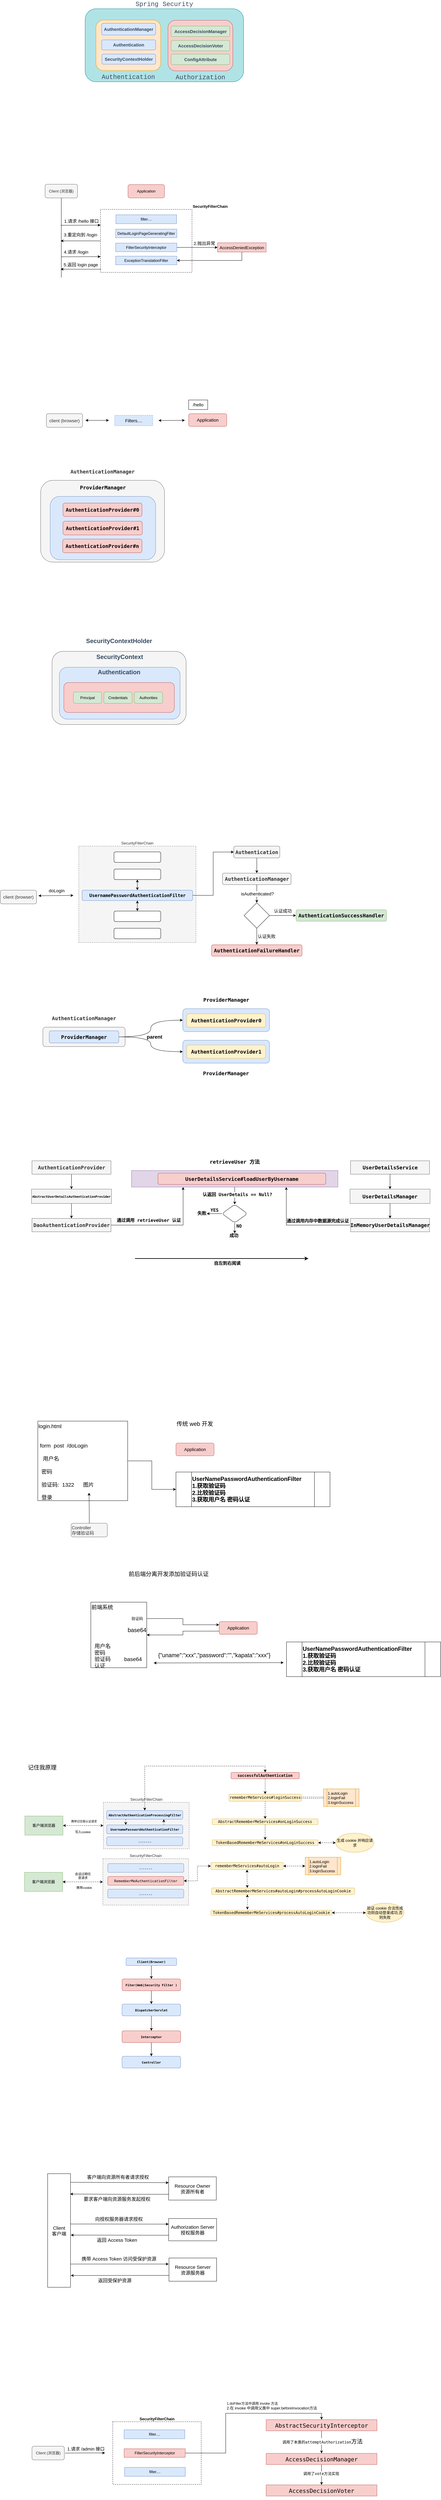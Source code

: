 <mxfile version="15.4.0" type="device"><diagram id="k5dYhA5x0D_dbOZ4wHVx" name="第 1 页"><mxGraphModel dx="1826" dy="852" grid="0" gridSize="10" guides="1" tooltips="1" connect="1" arrows="1" fold="1" page="0" pageScale="1" pageWidth="827" pageHeight="1169" math="0" shadow="0"><root><mxCell id="0"/><mxCell id="1" parent="0"/><mxCell id="U4JuAzeSSJ0maP8iml_H-33" value="&lt;pre style=&quot;font-family: &amp;quot;jetbrains mono&amp;quot; , monospace ; font-size: 12pt&quot;&gt;ProviderManager&lt;/pre&gt;" style="rounded=1;whiteSpace=wrap;html=1;labelBackgroundColor=none;labelPosition=center;verticalLabelPosition=bottom;align=center;verticalAlign=top;fontStyle=1;fillColor=#dae8fc;strokeColor=#6c8ebf;" parent="1" vertex="1"><mxGeometry x="283.49" y="3550" width="273" height="72" as="geometry"/></mxCell><mxCell id="U4JuAzeSSJ0maP8iml_H-31" value="&lt;pre style=&quot;font-family: &amp;quot;jetbrains mono&amp;quot; , monospace ; font-size: 12pt&quot;&gt;ProviderManager&lt;/pre&gt;" style="rounded=1;whiteSpace=wrap;html=1;labelBackgroundColor=none;labelPosition=center;verticalLabelPosition=top;align=center;verticalAlign=bottom;fontStyle=1;fillColor=#dae8fc;strokeColor=#6c8ebf;" parent="1" vertex="1"><mxGeometry x="283.5" y="3451" width="273" height="72" as="geometry"/></mxCell><mxCell id="_UMyT3a75wuVNxwU5Ubk-1" value="&lt;span style=&quot;color: rgb(52 , 73 , 94) ; font-family: &amp;#34;lucida console&amp;#34; , &amp;#34;consolas&amp;#34; , &amp;#34;courier&amp;#34; , monospace ; font-size: 20px ; word-spacing: 1px&quot;&gt;Spring Security&lt;/span&gt;" style="rounded=1;whiteSpace=wrap;fontSize=18;labelPosition=center;verticalLabelPosition=top;align=center;verticalAlign=bottom;fillColor=#b0e3e6;strokeColor=#0e8088;html=1;" parent="1" vertex="1"><mxGeometry x="-24" y="308.5" width="499" height="229.5" as="geometry"/></mxCell><mxCell id="_UMyT3a75wuVNxwU5Ubk-2" value="&lt;span style=&quot;color: rgb(52 , 73 , 94) ; font-family: &amp;#34;lucida console&amp;#34; , &amp;#34;consolas&amp;#34; , &amp;#34;courier&amp;#34; , monospace ; word-spacing: 1px&quot;&gt;Authentication&lt;/span&gt;" style="rounded=1;whiteSpace=wrap;fontSize=20;labelPosition=center;verticalLabelPosition=bottom;align=center;verticalAlign=top;fillColor=#ffe6cc;strokeColor=#d79b00;glass=0;shadow=0;html=1;" parent="1" vertex="1"><mxGeometry x="10" y="344" width="204" height="159" as="geometry"/></mxCell><mxCell id="_UMyT3a75wuVNxwU5Ubk-6" value="&lt;h4 class=&quot;md-end-block md-heading md-focus&quot; style=&quot;box-sizing: border-box; font-size: 14px; margin-top: 1rem; margin-bottom: 1rem; position: relative; line-height: 1.4; cursor: text; color: rgb(52, 73, 94); font-family: ubuntu, &amp;quot;source sans pro&amp;quot;, sans-serif;&quot;&gt;&lt;span class=&quot;md-plain md-expand&quot; style=&quot;box-sizing: border-box; font-size: 14px;&quot;&gt;AuthenticationManager&lt;/span&gt;&lt;/h4&gt;" style="rounded=1;whiteSpace=wrap;html=1;shadow=0;glass=0;fontSize=14;fillColor=#dae8fc;strokeColor=#6c8ebf;" parent="1" vertex="1"><mxGeometry x="28" y="354.25" width="170" height="36.75" as="geometry"/></mxCell><mxCell id="_UMyT3a75wuVNxwU5Ubk-7" value="&lt;h4 class=&quot;md-end-block md-heading md-focus&quot; style=&quot;box-sizing: border-box ; font-size: 14px ; margin-top: 1rem ; margin-bottom: 1rem ; position: relative ; font-weight: bold ; line-height: 1.4 ; cursor: text ; color: rgb(52 , 73 , 94) ; font-family: &amp;#34;ubuntu&amp;#34; , &amp;#34;source sans pro&amp;#34; , sans-serif ; font-style: normal ; letter-spacing: normal ; text-indent: 0px ; text-transform: none ; word-spacing: 0px ; text-decoration: none&quot;&gt;&lt;span class=&quot;md-plain md-expand&quot; style=&quot;box-sizing: border-box ; font-size: 14px&quot;&gt;Authentication&lt;/span&gt;&lt;/h4&gt;" style="rounded=1;whiteSpace=wrap;html=1;shadow=0;glass=0;fontSize=14;fillColor=#dae8fc;strokeColor=#6c8ebf;" parent="1" vertex="1"><mxGeometry x="28" y="406.25" width="170" height="31.75" as="geometry"/></mxCell><mxCell id="_UMyT3a75wuVNxwU5Ubk-8" value="&lt;h4 class=&quot;md-end-block md-heading md-focus&quot; style=&quot;box-sizing: border-box; font-size: 14px; margin-top: 1rem; margin-bottom: 1rem; position: relative; line-height: 1.4; cursor: text; color: rgb(52, 73, 94); font-family: ubuntu, &amp;quot;source sans pro&amp;quot;, sans-serif;&quot;&gt;&lt;span class=&quot;md-plain md-expand&quot; style=&quot;box-sizing: border-box; font-size: 14px;&quot;&gt;SecurityContextHolder&lt;/span&gt;&lt;/h4&gt;" style="rounded=1;whiteSpace=wrap;html=1;shadow=0;glass=0;fontSize=14;fillColor=#dae8fc;strokeColor=#6c8ebf;" parent="1" vertex="1"><mxGeometry x="29" y="451" width="169" height="31.75" as="geometry"/></mxCell><mxCell id="_UMyT3a75wuVNxwU5Ubk-9" value="&lt;span style=&quot;color: rgb(52 , 73 , 94) ; font-family: &amp;#34;lucida console&amp;#34; , &amp;#34;consolas&amp;#34; , &amp;#34;courier&amp;#34; , monospace ; word-spacing: 1px&quot;&gt;Authorization&lt;/span&gt;" style="rounded=1;whiteSpace=wrap;fontSize=20;labelPosition=center;verticalLabelPosition=bottom;align=center;verticalAlign=top;fillColor=#f8cecc;strokeColor=#b85450;glass=0;shadow=0;html=1;" parent="1" vertex="1"><mxGeometry x="237" y="344.75" width="204" height="159" as="geometry"/></mxCell><mxCell id="_UMyT3a75wuVNxwU5Ubk-10" value="&lt;h4 class=&quot;md-end-block md-heading md-focus&quot; style=&quot;box-sizing: border-box; font-size: 14px; margin-top: 1rem; margin-bottom: 1rem; position: relative; font-weight: bold; line-height: 1.4; cursor: text; color: rgb(52, 73, 94); font-family: ubuntu, &amp;quot;source sans pro&amp;quot;, sans-serif; font-style: normal; letter-spacing: normal; text-indent: 0px; text-transform: none; word-spacing: 0px; text-decoration: none;&quot;&gt;&lt;span class=&quot;md-plain md-expand&quot; style=&quot;box-sizing: border-box; font-size: 14px;&quot;&gt;AccessDecisionManager&lt;/span&gt;&lt;/h4&gt;" style="rounded=1;whiteSpace=wrap;html=1;shadow=0;glass=0;fontSize=14;fillColor=#d5e8d4;strokeColor=#82b366;labelBackgroundColor=none;" parent="1" vertex="1"><mxGeometry x="246.5" y="363" width="185" height="33" as="geometry"/></mxCell><mxCell id="_UMyT3a75wuVNxwU5Ubk-11" value="&lt;h4 class=&quot;md-end-block md-heading md-focus&quot; style=&quot;box-sizing: border-box; font-size: 14px; margin-top: 1rem; margin-bottom: 1rem; position: relative; line-height: 1.4; cursor: text; color: rgb(52, 73, 94); font-family: ubuntu, &amp;quot;source sans pro&amp;quot;, sans-serif;&quot;&gt;&lt;span class=&quot;md-plain md-expand&quot; style=&quot;box-sizing: border-box; font-size: 14px;&quot;&gt;AccessDecisionVoter&lt;/span&gt;&lt;/h4&gt;" style="rounded=1;whiteSpace=wrap;html=1;shadow=0;glass=0;fontSize=14;fillColor=#d5e8d4;strokeColor=#82b366;labelBackgroundColor=none;" parent="1" vertex="1"><mxGeometry x="246.5" y="408" width="185" height="33" as="geometry"/></mxCell><mxCell id="_UMyT3a75wuVNxwU5Ubk-12" value="&lt;h4 class=&quot;md-end-block md-heading md-focus&quot; style=&quot;box-sizing: border-box; font-size: 14px; margin-top: 1rem; margin-bottom: 1rem; position: relative; line-height: 1.4; cursor: text; color: rgb(52, 73, 94); font-family: ubuntu, &amp;quot;source sans pro&amp;quot;, sans-serif;&quot;&gt;&lt;span class=&quot;md-plain md-expand&quot; style=&quot;box-sizing: border-box; font-size: 14px;&quot;&gt;ConfigAttribute&lt;/span&gt;&lt;/h4&gt;" style="rounded=1;whiteSpace=wrap;html=1;shadow=0;glass=0;fontSize=14;fillColor=#d5e8d4;strokeColor=#82b366;labelBackgroundColor=none;" parent="1" vertex="1"><mxGeometry x="246.5" y="451" width="185" height="33" as="geometry"/></mxCell><mxCell id="V6BHierQTH_6OczGa0jm-2" style="edgeStyle=orthogonalEdgeStyle;rounded=0;orthogonalLoop=1;jettySize=auto;html=1;exitX=0.5;exitY=1;exitDx=0;exitDy=0;endArrow=none;endFill=0;" parent="1" source="V6BHierQTH_6OczGa0jm-1" edge="1"><mxGeometry relative="1" as="geometry"><mxPoint x="-99" y="1153" as="targetPoint"/></mxGeometry></mxCell><mxCell id="V6BHierQTH_6OczGa0jm-1" value="Client (浏览器)" style="rounded=1;whiteSpace=wrap;html=1;fillColor=#f5f5f5;fontColor=#333333;strokeColor=#666666;" parent="1" vertex="1"><mxGeometry x="-150" y="860" width="102" height="43" as="geometry"/></mxCell><mxCell id="V6BHierQTH_6OczGa0jm-3" value="Application" style="rounded=1;whiteSpace=wrap;html=1;fillColor=#f8cecc;strokeColor=#b85450;" parent="1" vertex="1"><mxGeometry x="111" y="861" width="115" height="42" as="geometry"/></mxCell><mxCell id="V6BHierQTH_6OczGa0jm-17" style="edgeStyle=orthogonalEdgeStyle;rounded=0;orthogonalLoop=1;jettySize=auto;html=1;exitX=0;exitY=0.5;exitDx=0;exitDy=0;fontSize=14;endArrow=classic;endFill=1;" parent="1" source="V6BHierQTH_6OczGa0jm-4" edge="1"><mxGeometry relative="1" as="geometry"><mxPoint x="-101" y="1038" as="targetPoint"/></mxGeometry></mxCell><mxCell id="V6BHierQTH_6OczGa0jm-4" value="&lt;b&gt;SecurityFilterChain&lt;/b&gt;" style="rounded=0;whiteSpace=wrap;html=1;dashed=1;labelPosition=right;verticalLabelPosition=top;align=left;verticalAlign=bottom;" parent="1" vertex="1"><mxGeometry x="24.5" y="939" width="288" height="198" as="geometry"/></mxCell><mxCell id="V6BHierQTH_6OczGa0jm-5" value="filter...." style="rounded=0;whiteSpace=wrap;html=1;fillColor=#dae8fc;strokeColor=#6c8ebf;" parent="1" vertex="1"><mxGeometry x="73" y="956" width="191" height="28" as="geometry"/></mxCell><mxCell id="V6BHierQTH_6OczGa0jm-6" value="DefaultLoginPageGeneratingFilter" style="rounded=0;whiteSpace=wrap;html=1;fillColor=#dae8fc;strokeColor=#6c8ebf;" parent="1" vertex="1"><mxGeometry x="72.25" y="1001" width="192.5" height="27" as="geometry"/></mxCell><mxCell id="V6BHierQTH_6OczGa0jm-13" style="edgeStyle=orthogonalEdgeStyle;rounded=0;orthogonalLoop=1;jettySize=auto;html=1;exitX=1;exitY=0.5;exitDx=0;exitDy=0;fontSize=13;endArrow=classic;endFill=1;" parent="1" source="V6BHierQTH_6OczGa0jm-7" target="V6BHierQTH_6OczGa0jm-12" edge="1"><mxGeometry relative="1" as="geometry"/></mxCell><mxCell id="V6BHierQTH_6OczGa0jm-14" value="2.抛出异常" style="edgeLabel;html=1;align=center;verticalAlign=middle;resizable=0;points=[];fontSize=14;" parent="V6BHierQTH_6OczGa0jm-13" vertex="1" connectable="0"><mxGeometry x="-0.032" y="-1" relative="1" as="geometry"><mxPoint x="24" y="-14" as="offset"/></mxGeometry></mxCell><mxCell id="V6BHierQTH_6OczGa0jm-7" value="FilterSecurityInterceptor" style="rounded=0;whiteSpace=wrap;html=1;fillColor=#dae8fc;strokeColor=#6c8ebf;" parent="1" vertex="1"><mxGeometry x="72.25" y="1045" width="192.5" height="27" as="geometry"/></mxCell><mxCell id="V6BHierQTH_6OczGa0jm-8" value="ExceptionTranslationFilter" style="rounded=0;whiteSpace=wrap;html=1;fillColor=#dae8fc;strokeColor=#6c8ebf;" parent="1" vertex="1"><mxGeometry x="72.25" y="1086" width="192.5" height="27" as="geometry"/></mxCell><mxCell id="V6BHierQTH_6OczGa0jm-9" value="" style="endArrow=classic;html=1;rounded=0;entryX=0;entryY=0.25;entryDx=0;entryDy=0;" parent="1" target="V6BHierQTH_6OczGa0jm-4" edge="1"><mxGeometry width="50" height="50" relative="1" as="geometry"><mxPoint x="-101" y="989" as="sourcePoint"/><mxPoint x="-24" y="936" as="targetPoint"/></mxGeometry></mxCell><mxCell id="V6BHierQTH_6OczGa0jm-10" value="1.请求 /hello 接口" style="edgeLabel;html=1;align=center;verticalAlign=middle;resizable=0;points=[];fontSize=14;" parent="V6BHierQTH_6OczGa0jm-9" vertex="1" connectable="0"><mxGeometry x="0.02" relative="1" as="geometry"><mxPoint x="1" y="-13" as="offset"/></mxGeometry></mxCell><mxCell id="V6BHierQTH_6OczGa0jm-16" style="edgeStyle=orthogonalEdgeStyle;rounded=0;orthogonalLoop=1;jettySize=auto;html=1;exitX=0.5;exitY=1;exitDx=0;exitDy=0;entryX=1;entryY=0.5;entryDx=0;entryDy=0;fontSize=14;endArrow=classic;endFill=1;" parent="1" source="V6BHierQTH_6OczGa0jm-12" target="V6BHierQTH_6OczGa0jm-8" edge="1"><mxGeometry relative="1" as="geometry"/></mxCell><mxCell id="V6BHierQTH_6OczGa0jm-12" value="AccessDeniedException" style="rounded=0;whiteSpace=wrap;html=1;fontSize=13;fillColor=#f8cecc;strokeColor=#b85450;" parent="1" vertex="1"><mxGeometry x="393" y="1044" width="153" height="29" as="geometry"/></mxCell><mxCell id="V6BHierQTH_6OczGa0jm-18" value="3.重定向到 /login" style="edgeLabel;html=1;align=center;verticalAlign=middle;resizable=0;points=[];fontSize=14;" parent="1" vertex="1" connectable="0"><mxGeometry x="-24.001" y="988.995" as="geometry"><mxPoint x="-15" y="30" as="offset"/></mxGeometry></mxCell><mxCell id="V6BHierQTH_6OczGa0jm-20" value="" style="endArrow=classic;html=1;rounded=0;fontSize=14;entryX=0;entryY=0.75;entryDx=0;entryDy=0;" parent="1" target="V6BHierQTH_6OczGa0jm-4" edge="1"><mxGeometry width="50" height="50" relative="1" as="geometry"><mxPoint x="-99" y="1088" as="sourcePoint"/><mxPoint x="-39" y="1070" as="targetPoint"/></mxGeometry></mxCell><mxCell id="V6BHierQTH_6OczGa0jm-21" value="4.请求 /login" style="edgeLabel;html=1;align=center;verticalAlign=middle;resizable=0;points=[];fontSize=14;" parent="V6BHierQTH_6OczGa0jm-20" vertex="1" connectable="0"><mxGeometry x="-0.109" y="-1" relative="1" as="geometry"><mxPoint x="-9" y="-16" as="offset"/></mxGeometry></mxCell><mxCell id="V6BHierQTH_6OczGa0jm-22" value="" style="endArrow=classic;html=1;rounded=0;fontSize=14;exitX=0.005;exitY=0.889;exitDx=0;exitDy=0;exitPerimeter=0;" parent="1" edge="1"><mxGeometry width="50" height="50" relative="1" as="geometry"><mxPoint x="25.94" y="1127.022" as="sourcePoint"/><mxPoint x="-101" y="1127" as="targetPoint"/></mxGeometry></mxCell><mxCell id="V6BHierQTH_6OczGa0jm-24" value="5.返回 login page" style="edgeLabel;html=1;align=center;verticalAlign=middle;resizable=0;points=[];fontSize=14;" parent="V6BHierQTH_6OczGa0jm-22" vertex="1" connectable="0"><mxGeometry x="0.07" relative="1" as="geometry"><mxPoint x="4" y="-14" as="offset"/></mxGeometry></mxCell><mxCell id="V6BHierQTH_6OczGa0jm-33" value="Application" style="rounded=1;whiteSpace=wrap;html=1;fontSize=14;fillColor=#f8cecc;strokeColor=#b85450;" parent="1" vertex="1"><mxGeometry x="302" y="1581" width="120" height="40" as="geometry"/></mxCell><mxCell id="V6BHierQTH_6OczGa0jm-34" value="client (browser)" style="rounded=1;whiteSpace=wrap;html=1;fontSize=14;fillColor=#f5f5f5;strokeColor=#666666;fontColor=#333333;" parent="1" vertex="1"><mxGeometry x="-146" y="1581" width="114" height="43" as="geometry"/></mxCell><mxCell id="V6BHierQTH_6OczGa0jm-35" value="" style="endArrow=classic;html=1;rounded=0;fontSize=14;startArrow=classic;startFill=1;" parent="1" edge="1"><mxGeometry width="50" height="50" relative="1" as="geometry"><mxPoint x="-23" y="1602" as="sourcePoint"/><mxPoint x="51" y="1602" as="targetPoint"/></mxGeometry></mxCell><mxCell id="V6BHierQTH_6OczGa0jm-36" value="/hello" style="text;html=1;strokeColor=default;fillColor=none;align=center;verticalAlign=middle;whiteSpace=wrap;rounded=0;fontSize=14;" parent="1" vertex="1"><mxGeometry x="302" y="1538" width="60" height="30" as="geometry"/></mxCell><mxCell id="V6BHierQTH_6OczGa0jm-37" value="Filters...." style="text;html=1;strokeColor=#6c8ebf;fillColor=#dae8fc;align=center;verticalAlign=middle;whiteSpace=wrap;rounded=0;fontSize=14;dashed=1;" parent="1" vertex="1"><mxGeometry x="69" y="1586" width="120" height="33" as="geometry"/></mxCell><mxCell id="V6BHierQTH_6OczGa0jm-38" value="" style="endArrow=classic;html=1;rounded=0;fontSize=14;startArrow=classic;startFill=1;" parent="1" edge="1"><mxGeometry width="50" height="50" relative="1" as="geometry"><mxPoint x="207" y="1602.5" as="sourcePoint"/><mxPoint x="290" y="1602" as="targetPoint"/></mxGeometry></mxCell><mxCell id="tH_EepJvM6Hikany4sMl-1" value="&lt;pre style=&quot;font-family: &amp;#34;jetbrains mono&amp;#34; , monospace ; font-size: 12pt&quot;&gt;&lt;b&gt;AuthenticationManager&lt;/b&gt;&lt;/pre&gt;" style="rounded=1;whiteSpace=wrap;html=1;labelPosition=center;verticalLabelPosition=top;align=center;verticalAlign=bottom;fillColor=#f5f5f5;strokeColor=#666666;fontColor=#333333;" parent="1" vertex="1"><mxGeometry x="-164" y="1790.5" width="390" height="257" as="geometry"/></mxCell><mxCell id="tH_EepJvM6Hikany4sMl-2" value="&lt;pre style=&quot;font-family: &amp;quot;jetbrains mono&amp;quot; , monospace ; font-size: 12pt&quot;&gt;ProviderManager&lt;/pre&gt;" style="rounded=1;whiteSpace=wrap;html=1;labelBackgroundColor=none;labelPosition=center;verticalLabelPosition=top;align=center;verticalAlign=bottom;fontStyle=1;fillColor=#dae8fc;strokeColor=#6c8ebf;" parent="1" vertex="1"><mxGeometry x="-134" y="1841" width="332" height="199" as="geometry"/></mxCell><mxCell id="tH_EepJvM6Hikany4sMl-3" value="&lt;pre style=&quot;font-family: &amp;quot;jetbrains mono&amp;quot; , monospace ; font-size: 12pt&quot;&gt;AuthenticationProvider#0&lt;/pre&gt;" style="rounded=1;whiteSpace=wrap;html=1;labelBackgroundColor=none;fillColor=#f8cecc;strokeColor=#b85450;fontStyle=1" parent="1" vertex="1"><mxGeometry x="-93.75" y="1862" width="248.75" height="42" as="geometry"/></mxCell><mxCell id="tH_EepJvM6Hikany4sMl-4" value="&lt;pre style=&quot;font-family: &amp;quot;jetbrains mono&amp;quot; , monospace ; font-size: 12pt&quot;&gt;AuthenticationProvider#1&lt;/pre&gt;" style="rounded=1;whiteSpace=wrap;html=1;labelBackgroundColor=none;fillColor=#f8cecc;strokeColor=#b85450;fontStyle=1" parent="1" vertex="1"><mxGeometry x="-93.75" y="1919" width="249.75" height="43" as="geometry"/></mxCell><mxCell id="tH_EepJvM6Hikany4sMl-5" value="&lt;pre style=&quot;font-family: &amp;quot;jetbrains mono&amp;quot; , monospace ; font-size: 12pt&quot;&gt;AuthenticationProvider#n&lt;/pre&gt;" style="rounded=1;whiteSpace=wrap;html=1;labelBackgroundColor=none;fillColor=#f8cecc;strokeColor=#b85450;fontStyle=1" parent="1" vertex="1"><mxGeometry x="-94.75" y="1975" width="249.75" height="43" as="geometry"/></mxCell><mxCell id="ZcfxsFaJoD7az2fxhLtx-1" value="&lt;h4 class=&quot;md-end-block md-heading md-focus&quot; style=&quot;box-sizing: border-box ; font-size: 1.2rem ; margin-top: 1rem ; margin-bottom: 1rem ; position: relative ; line-height: 1.4 ; cursor: text ; color: rgb(52 , 73 , 94) ; font-family: &amp;#34;ubuntu&amp;#34; , &amp;#34;source sans pro&amp;#34; , sans-serif&quot;&gt;&lt;span class=&quot;md-plain md-expand&quot; style=&quot;box-sizing: border-box&quot;&gt;SecurityContextHolder&lt;/span&gt;&lt;/h4&gt;" style="rounded=1;whiteSpace=wrap;fontSize=18;labelPosition=center;verticalLabelPosition=top;align=center;verticalAlign=bottom;fillColor=#f5f5f5;strokeColor=#666666;html=1;fontColor=#333333;" parent="1" vertex="1"><mxGeometry x="-128" y="2328" width="422" height="230" as="geometry"/></mxCell><mxCell id="ZcfxsFaJoD7az2fxhLtx-2" value="&lt;pre style=&quot;font-family: &amp;#34;jetbrains mono&amp;#34; , monospace ; font-size: 12pt&quot;&gt;&lt;h4 class=&quot;md-end-block md-heading md-focus&quot; style=&quot;box-sizing: border-box ; font-size: 1.2rem ; margin-top: 1rem ; margin-bottom: 1rem ; position: relative ; line-height: 1.4 ; cursor: text ; color: rgb(52 , 73 , 94) ; font-family: &amp;#34;ubuntu&amp;#34; , &amp;#34;source sans pro&amp;#34; , sans-serif&quot;&gt;&lt;span class=&quot;md-plain md-expand&quot; style=&quot;box-sizing: border-box ; line-height: 0&quot;&gt;SecurityContext&lt;/span&gt;&lt;/h4&gt;&lt;/pre&gt;" style="rounded=1;whiteSpace=wrap;html=1;labelBackgroundColor=none;labelPosition=center;verticalLabelPosition=top;align=center;verticalAlign=bottom;fontStyle=1;fillColor=#dae8fc;strokeColor=#6c8ebf;" parent="1" vertex="1"><mxGeometry x="-105" y="2378" width="380" height="163" as="geometry"/></mxCell><mxCell id="ZcfxsFaJoD7az2fxhLtx-3" value="&lt;pre style=&quot;font-family: &amp;#34;jetbrains mono&amp;#34; , monospace ; font-size: 12pt&quot;&gt;&lt;h4 class=&quot;md-end-block md-heading md-focus&quot; style=&quot;box-sizing: border-box ; font-size: 1.2rem ; margin-top: 1rem ; margin-bottom: 1rem ; position: relative ; line-height: 1.4 ; cursor: text ; color: rgb(52 , 73 , 94) ; font-family: &amp;#34;ubuntu&amp;#34; , &amp;#34;source sans pro&amp;#34; , sans-serif&quot;&gt;&lt;span class=&quot;md-plain md-expand&quot; style=&quot;box-sizing: border-box&quot;&gt;Authentication&lt;/span&gt;&lt;/h4&gt;&lt;/pre&gt;" style="rounded=1;whiteSpace=wrap;html=1;labelBackgroundColor=none;fillColor=#f8cecc;strokeColor=#b85450;fontStyle=1;labelPosition=center;verticalLabelPosition=top;align=center;verticalAlign=bottom;" parent="1" vertex="1"><mxGeometry x="-91" y="2426" width="348" height="94" as="geometry"/></mxCell><mxCell id="ZcfxsFaJoD7az2fxhLtx-4" value="Principal" style="rounded=1;whiteSpace=wrap;html=1;labelBackgroundColor=none;fillColor=#d5e8d4;strokeColor=#82b366;" parent="1" vertex="1"><mxGeometry x="-61.0" y="2455.5" width="89" height="36" as="geometry"/></mxCell><mxCell id="ZcfxsFaJoD7az2fxhLtx-5" value="Credentials" style="rounded=1;whiteSpace=wrap;html=1;labelBackgroundColor=none;fillColor=#d5e8d4;strokeColor=#82b366;" parent="1" vertex="1"><mxGeometry x="35.0" y="2455.5" width="89" height="36" as="geometry"/></mxCell><mxCell id="ZcfxsFaJoD7az2fxhLtx-6" value="Authorities" style="rounded=1;whiteSpace=wrap;html=1;labelBackgroundColor=none;fillColor=#d5e8d4;strokeColor=#82b366;" parent="1" vertex="1"><mxGeometry x="130.87" y="2455.5" width="89" height="36" as="geometry"/></mxCell><mxCell id="U4JuAzeSSJ0maP8iml_H-1" value="client (browser)" style="rounded=1;whiteSpace=wrap;html=1;fontSize=14;fillColor=#f5f5f5;strokeColor=#666666;fontColor=#333333;" parent="1" vertex="1"><mxGeometry x="-291" y="3078.51" width="114" height="43" as="geometry"/></mxCell><mxCell id="U4JuAzeSSJ0maP8iml_H-2" value="doLogin" style="endArrow=classic;html=1;rounded=0;fontSize=14;startArrow=classic;startFill=1;" parent="1" edge="1"><mxGeometry x="0.039" y="15" width="50" height="50" relative="1" as="geometry"><mxPoint x="-171" y="3096" as="sourcePoint"/><mxPoint x="-61" y="3095" as="targetPoint"/><mxPoint as="offset"/></mxGeometry></mxCell><mxCell id="U4JuAzeSSJ0maP8iml_H-3" value="SecurityFilterChain" style="rounded=0;whiteSpace=wrap;html=1;dashed=1;labelPosition=center;verticalLabelPosition=top;align=center;verticalAlign=bottom;fillColor=#f5f5f5;fontColor=#333333;strokeColor=#666666;" parent="1" vertex="1"><mxGeometry x="-44" y="2940.07" width="369" height="302.87" as="geometry"/></mxCell><mxCell id="U4JuAzeSSJ0maP8iml_H-4" value="" style="rounded=1;whiteSpace=wrap;html=1;" parent="1" vertex="1"><mxGeometry x="66.87" y="2958.07" width="147.25" height="33" as="geometry"/></mxCell><mxCell id="U4JuAzeSSJ0maP8iml_H-12" style="edgeStyle=orthogonalEdgeStyle;rounded=0;orthogonalLoop=1;jettySize=auto;html=1;exitX=0.5;exitY=1;exitDx=0;exitDy=0;entryX=0.5;entryY=0;entryDx=0;entryDy=0;fontSize=14;fontColor=#000000;startArrow=classic;startFill=1;" parent="1" source="U4JuAzeSSJ0maP8iml_H-7" target="U4JuAzeSSJ0maP8iml_H-11" edge="1"><mxGeometry relative="1" as="geometry"/></mxCell><mxCell id="U4JuAzeSSJ0maP8iml_H-7" value="" style="rounded=1;whiteSpace=wrap;html=1;" parent="1" vertex="1"><mxGeometry x="66.88" y="3012.07" width="147.25" height="33" as="geometry"/></mxCell><mxCell id="U4JuAzeSSJ0maP8iml_H-8" value="" style="rounded=1;whiteSpace=wrap;html=1;" parent="1" vertex="1"><mxGeometry x="66.87" y="3198.07" width="147.25" height="33" as="geometry"/></mxCell><mxCell id="U4JuAzeSSJ0maP8iml_H-9" value="" style="rounded=1;whiteSpace=wrap;html=1;" parent="1" vertex="1"><mxGeometry x="66.88" y="3144.07" width="147.25" height="33" as="geometry"/></mxCell><mxCell id="U4JuAzeSSJ0maP8iml_H-13" style="edgeStyle=orthogonalEdgeStyle;rounded=0;orthogonalLoop=1;jettySize=auto;html=1;exitX=0.5;exitY=1;exitDx=0;exitDy=0;entryX=0.5;entryY=0;entryDx=0;entryDy=0;fontSize=14;fontColor=#000000;startArrow=classic;startFill=1;" parent="1" source="U4JuAzeSSJ0maP8iml_H-11" target="U4JuAzeSSJ0maP8iml_H-9" edge="1"><mxGeometry relative="1" as="geometry"/></mxCell><mxCell id="U4JuAzeSSJ0maP8iml_H-15" style="edgeStyle=orthogonalEdgeStyle;rounded=0;orthogonalLoop=1;jettySize=auto;html=1;exitX=1;exitY=0.5;exitDx=0;exitDy=0;entryX=0;entryY=0.5;entryDx=0;entryDy=0;fontSize=14;fontColor=#000000;startArrow=none;startFill=0;" parent="1" source="U4JuAzeSSJ0maP8iml_H-11" target="U4JuAzeSSJ0maP8iml_H-14" edge="1"><mxGeometry relative="1" as="geometry"/></mxCell><mxCell id="U4JuAzeSSJ0maP8iml_H-11" value="&lt;pre style=&quot;font-family: &amp;quot;jetbrains mono&amp;quot; , monospace&quot;&gt;&lt;font style=&quot;font-size: 14px&quot;&gt;UsernamePasswordAuthenticationFilter&lt;/font&gt;&lt;/pre&gt;" style="rounded=1;whiteSpace=wrap;html=1;fillColor=#dae8fc;strokeColor=#6c8ebf;fontStyle=1" parent="1" vertex="1"><mxGeometry x="-33.5" y="3078.51" width="348" height="32.56" as="geometry"/></mxCell><mxCell id="U4JuAzeSSJ0maP8iml_H-16" style="edgeStyle=orthogonalEdgeStyle;rounded=0;orthogonalLoop=1;jettySize=auto;html=1;exitX=0.5;exitY=1;exitDx=0;exitDy=0;fontSize=14;fontColor=#000000;startArrow=none;startFill=0;entryX=0.5;entryY=0;entryDx=0;entryDy=0;" parent="1" source="U4JuAzeSSJ0maP8iml_H-14" target="U4JuAzeSSJ0maP8iml_H-17" edge="1"><mxGeometry relative="1" as="geometry"><mxPoint x="454.5" y="3059" as="targetPoint"/></mxGeometry></mxCell><mxCell id="U4JuAzeSSJ0maP8iml_H-14" value="&lt;pre style=&quot;font-family: &amp;#34;jetbrains mono&amp;#34; , monospace ; font-size: 12pt&quot;&gt;&lt;b&gt;Authentication&lt;/b&gt;&lt;/pre&gt;" style="rounded=1;whiteSpace=wrap;html=1;fontSize=14;fillColor=#f5f5f5;strokeColor=#666666;labelBackgroundColor=none;fontColor=#333333;" parent="1" vertex="1"><mxGeometry x="444" y="2940.07" width="145" height="37" as="geometry"/></mxCell><mxCell id="U4JuAzeSSJ0maP8iml_H-19" style="edgeStyle=orthogonalEdgeStyle;rounded=0;orthogonalLoop=1;jettySize=auto;html=1;exitX=0.5;exitY=1;exitDx=0;exitDy=0;fontSize=14;fontColor=#000000;startArrow=none;startFill=0;" parent="1" source="U4JuAzeSSJ0maP8iml_H-17" target="U4JuAzeSSJ0maP8iml_H-18" edge="1"><mxGeometry relative="1" as="geometry"/></mxCell><mxCell id="U4JuAzeSSJ0maP8iml_H-20" value="isAuthenticated?" style="edgeLabel;html=1;align=center;verticalAlign=middle;resizable=0;points=[];fontSize=14;fontColor=#000000;" parent="U4JuAzeSSJ0maP8iml_H-19" vertex="1" connectable="0"><mxGeometry y="1" relative="1" as="geometry"><mxPoint as="offset"/></mxGeometry></mxCell><mxCell id="U4JuAzeSSJ0maP8iml_H-17" value="&lt;pre style=&quot;font-family: &amp;#34;jetbrains mono&amp;#34; , monospace ; font-size: 12pt&quot;&gt;&lt;b&gt;AuthenticationManager&lt;/b&gt;&lt;/pre&gt;" style="rounded=1;whiteSpace=wrap;html=1;fontSize=14;fillColor=#f5f5f5;strokeColor=#666666;labelBackgroundColor=none;fontColor=#333333;" parent="1" vertex="1"><mxGeometry x="408.5" y="3025" width="216" height="36" as="geometry"/></mxCell><mxCell id="U4JuAzeSSJ0maP8iml_H-22" style="edgeStyle=orthogonalEdgeStyle;rounded=0;orthogonalLoop=1;jettySize=auto;html=1;exitX=1;exitY=0.5;exitDx=0;exitDy=0;fontSize=14;fontColor=#000000;startArrow=none;startFill=0;" parent="1" source="U4JuAzeSSJ0maP8iml_H-18" target="U4JuAzeSSJ0maP8iml_H-21" edge="1"><mxGeometry relative="1" as="geometry"/></mxCell><mxCell id="U4JuAzeSSJ0maP8iml_H-23" value="认证成功" style="edgeLabel;html=1;align=center;verticalAlign=middle;resizable=0;points=[];fontSize=14;fontColor=#000000;" parent="U4JuAzeSSJ0maP8iml_H-22" vertex="1" connectable="0"><mxGeometry x="-0.023" y="-2" relative="1" as="geometry"><mxPoint y="-16" as="offset"/></mxGeometry></mxCell><mxCell id="U4JuAzeSSJ0maP8iml_H-25" style="edgeStyle=orthogonalEdgeStyle;rounded=0;orthogonalLoop=1;jettySize=auto;html=1;exitX=0.5;exitY=1;exitDx=0;exitDy=0;fontSize=14;fontColor=#000000;startArrow=none;startFill=0;" parent="1" source="U4JuAzeSSJ0maP8iml_H-18" target="U4JuAzeSSJ0maP8iml_H-24" edge="1"><mxGeometry relative="1" as="geometry"/></mxCell><mxCell id="U4JuAzeSSJ0maP8iml_H-26" value="认证失败" style="edgeLabel;html=1;align=center;verticalAlign=middle;resizable=0;points=[];fontSize=14;fontColor=#000000;" parent="U4JuAzeSSJ0maP8iml_H-25" vertex="1" connectable="0"><mxGeometry x="-0.001" relative="1" as="geometry"><mxPoint x="30" as="offset"/></mxGeometry></mxCell><mxCell id="U4JuAzeSSJ0maP8iml_H-18" value="" style="rhombus;whiteSpace=wrap;html=1;labelBackgroundColor=none;fontSize=14;fontColor=#000000;" parent="1" vertex="1"><mxGeometry x="476.5" y="3118.07" width="80" height="80" as="geometry"/></mxCell><mxCell id="U4JuAzeSSJ0maP8iml_H-21" value="&lt;pre style=&quot;font-family: &amp;#34;jetbrains mono&amp;#34; , monospace ; font-size: 12pt&quot;&gt;&lt;b&gt;AuthenticationSuccessHandler&lt;/b&gt;&lt;/pre&gt;" style="rounded=1;whiteSpace=wrap;html=1;fontSize=14;fillColor=#d5e8d4;strokeColor=#82b366;labelBackgroundColor=none;" parent="1" vertex="1"><mxGeometry x="640" y="3140.1" width="285" height="35.93" as="geometry"/></mxCell><mxCell id="U4JuAzeSSJ0maP8iml_H-24" value="&lt;pre style=&quot;font-family: &amp;#34;jetbrains mono&amp;#34; , monospace ; font-size: 12pt&quot;&gt;&lt;b&gt;AuthenticationFailureHandler&lt;/b&gt;&lt;/pre&gt;" style="rounded=1;whiteSpace=wrap;html=1;fontSize=14;fillColor=#f8cecc;strokeColor=#b85450;labelBackgroundColor=none;" parent="1" vertex="1"><mxGeometry x="374" y="3250.0" width="285" height="35.93" as="geometry"/></mxCell><mxCell id="U4JuAzeSSJ0maP8iml_H-28" value="&lt;pre style=&quot;font-family: &amp;#34;jetbrains mono&amp;#34; , monospace ; font-size: 12pt&quot;&gt;&lt;b&gt;AuthenticationManager&lt;/b&gt;&lt;/pre&gt;" style="rounded=1;whiteSpace=wrap;html=1;labelPosition=center;verticalLabelPosition=top;align=center;verticalAlign=bottom;fillColor=#f5f5f5;strokeColor=#666666;fontColor=#333333;" parent="1" vertex="1"><mxGeometry x="-157" y="3509" width="259" height="61" as="geometry"/></mxCell><mxCell id="U4JuAzeSSJ0maP8iml_H-34" style="edgeStyle=orthogonalEdgeStyle;rounded=0;orthogonalLoop=1;jettySize=auto;html=1;exitX=1;exitY=0.5;exitDx=0;exitDy=0;entryX=0;entryY=0.5;entryDx=0;entryDy=0;fontSize=14;fontColor=#000000;startArrow=none;startFill=0;curved=1;" parent="1" source="U4JuAzeSSJ0maP8iml_H-29" target="U4JuAzeSSJ0maP8iml_H-31" edge="1"><mxGeometry relative="1" as="geometry"/></mxCell><mxCell id="U4JuAzeSSJ0maP8iml_H-35" style="edgeStyle=orthogonalEdgeStyle;rounded=0;orthogonalLoop=1;jettySize=auto;html=1;exitX=1;exitY=0.5;exitDx=0;exitDy=0;entryX=0;entryY=0.5;entryDx=0;entryDy=0;fontSize=14;fontColor=#000000;startArrow=none;startFill=0;curved=1;" parent="1" source="U4JuAzeSSJ0maP8iml_H-29" target="U4JuAzeSSJ0maP8iml_H-33" edge="1"><mxGeometry relative="1" as="geometry"/></mxCell><mxCell id="U4JuAzeSSJ0maP8iml_H-36" value="parent" style="edgeLabel;html=1;align=center;verticalAlign=middle;resizable=0;points=[];fontSize=16;fontColor=#000000;fontStyle=1" parent="U4JuAzeSSJ0maP8iml_H-35" vertex="1" connectable="0"><mxGeometry x="-0.476" relative="1" as="geometry"><mxPoint x="47" y="-1" as="offset"/></mxGeometry></mxCell><mxCell id="U4JuAzeSSJ0maP8iml_H-29" value="&lt;pre style=&quot;font-family: &amp;quot;jetbrains mono&amp;quot; , monospace ; font-size: 12pt&quot;&gt;ProviderManager&lt;/pre&gt;" style="rounded=1;whiteSpace=wrap;html=1;labelBackgroundColor=none;labelPosition=center;verticalLabelPosition=middle;align=center;verticalAlign=middle;fontStyle=1;fillColor=#dae8fc;strokeColor=#6c8ebf;" parent="1" vertex="1"><mxGeometry x="-137" y="3520.5" width="219" height="38" as="geometry"/></mxCell><mxCell id="U4JuAzeSSJ0maP8iml_H-30" value="&lt;pre style=&quot;font-family: &amp;#34;jetbrains mono&amp;#34; , monospace ; font-size: 12pt&quot;&gt;AuthenticationProvider0&lt;/pre&gt;" style="rounded=1;whiteSpace=wrap;html=1;labelBackgroundColor=none;fillColor=#fff2cc;strokeColor=#d6b656;fontStyle=1;" parent="1" vertex="1"><mxGeometry x="295.63" y="3467" width="248.75" height="42" as="geometry"/></mxCell><mxCell id="U4JuAzeSSJ0maP8iml_H-32" value="&lt;pre style=&quot;font-family: &amp;#34;jetbrains mono&amp;#34; , monospace ; font-size: 12pt&quot;&gt;AuthenticationProvider1&lt;/pre&gt;" style="rounded=1;whiteSpace=wrap;html=1;labelBackgroundColor=none;fillColor=#fff2cc;strokeColor=#d6b656;fontStyle=1;" parent="1" vertex="1"><mxGeometry x="295.62" y="3565" width="248.75" height="42" as="geometry"/></mxCell><mxCell id="U4JuAzeSSJ0maP8iml_H-43" style="edgeStyle=orthogonalEdgeStyle;curved=1;rounded=0;orthogonalLoop=1;jettySize=auto;html=1;exitX=0.5;exitY=1;exitDx=0;exitDy=0;fontSize=16;fontColor=#333333;startArrow=none;startFill=0;" parent="1" source="U4JuAzeSSJ0maP8iml_H-37" target="U4JuAzeSSJ0maP8iml_H-41" edge="1"><mxGeometry relative="1" as="geometry"/></mxCell><mxCell id="U4JuAzeSSJ0maP8iml_H-37" value="&lt;pre style=&quot;font-family: &amp;#34;jetbrains mono&amp;#34; , monospace ; font-size: 12pt&quot;&gt;AuthenticationProvider&lt;/pre&gt;" style="rounded=0;whiteSpace=wrap;html=1;labelBackgroundColor=none;fillColor=#f5f5f5;strokeColor=#666666;fontStyle=1;fontColor=#333333;" parent="1" vertex="1"><mxGeometry x="-191.37" y="3929" width="248.75" height="42" as="geometry"/></mxCell><mxCell id="U4JuAzeSSJ0maP8iml_H-44" style="edgeStyle=orthogonalEdgeStyle;curved=1;rounded=0;orthogonalLoop=1;jettySize=auto;html=1;exitX=0.5;exitY=1;exitDx=0;exitDy=0;entryX=0.5;entryY=0;entryDx=0;entryDy=0;fontSize=16;fontColor=#333333;startArrow=none;startFill=0;" parent="1" source="U4JuAzeSSJ0maP8iml_H-41" target="U4JuAzeSSJ0maP8iml_H-42" edge="1"><mxGeometry relative="1" as="geometry"/></mxCell><mxCell id="U4JuAzeSSJ0maP8iml_H-41" value="&lt;pre style=&quot;font-family: &amp;quot;jetbrains mono&amp;quot;, monospace; font-size: 10px;&quot;&gt;&lt;pre style=&quot;font-family: &amp;quot;jetbrains mono&amp;quot;, monospace; font-size: 10px;&quot;&gt;AbstractUserDetailsAuthenticationProvider&lt;/pre&gt;&lt;/pre&gt;" style="rounded=0;whiteSpace=wrap;html=1;labelBackgroundColor=none;fillColor=#f5f5f5;strokeColor=#666666;fontStyle=1;fontColor=#000000;fontSize=10;" parent="1" vertex="1"><mxGeometry x="-193" y="4018" width="252" height="45" as="geometry"/></mxCell><mxCell id="U4JuAzeSSJ0maP8iml_H-55" style="edgeStyle=orthogonalEdgeStyle;rounded=0;orthogonalLoop=1;jettySize=auto;html=1;exitX=1;exitY=0.5;exitDx=0;exitDy=0;entryX=0.25;entryY=1;entryDx=0;entryDy=0;fontSize=10;fontColor=#000000;startArrow=none;startFill=0;" parent="1" source="U4JuAzeSSJ0maP8iml_H-42" target="U4JuAzeSSJ0maP8iml_H-45" edge="1"><mxGeometry relative="1" as="geometry"/></mxCell><mxCell id="U4JuAzeSSJ0maP8iml_H-56" value="&lt;font style=&quot;font-size: 14px;&quot;&gt;&lt;b style=&quot;font-family: &amp;quot;jetbrains mono&amp;quot;, monospace; font-size: 14px;&quot;&gt;通过调用 retrieveUser 认证&lt;/b&gt;&lt;/font&gt;" style="edgeLabel;html=1;align=center;verticalAlign=middle;resizable=0;points=[];fontSize=14;fontColor=#000000;" parent="U4JuAzeSSJ0maP8iml_H-55" vertex="1" connectable="0"><mxGeometry x="0.003" y="2" relative="1" as="geometry"><mxPoint x="-56" y="-13" as="offset"/></mxGeometry></mxCell><mxCell id="U4JuAzeSSJ0maP8iml_H-42" value="&lt;pre style=&quot;font-family: &amp;quot;jetbrains mono&amp;quot; , monospace ; font-size: 12pt&quot;&gt;&lt;pre style=&quot;font-family: &amp;quot;jetbrains mono&amp;quot;, monospace; font-size: 12pt;&quot;&gt;DaoAuthenticationProvider&lt;/pre&gt;&lt;/pre&gt;" style="rounded=0;whiteSpace=wrap;html=1;labelBackgroundColor=none;fillColor=#f5f5f5;strokeColor=#666666;fontStyle=1;fontColor=#333333;" parent="1" vertex="1"><mxGeometry x="-191.37" y="4110" width="248.75" height="42" as="geometry"/></mxCell><mxCell id="U4JuAzeSSJ0maP8iml_H-62" style="edgeStyle=orthogonalEdgeStyle;rounded=0;orthogonalLoop=1;jettySize=auto;html=1;exitX=0.5;exitY=1;exitDx=0;exitDy=0;fontSize=14;fontColor=#000000;startArrow=none;startFill=0;" parent="1" source="U4JuAzeSSJ0maP8iml_H-45" target="U4JuAzeSSJ0maP8iml_H-60" edge="1"><mxGeometry relative="1" as="geometry"/></mxCell><mxCell id="U4JuAzeSSJ0maP8iml_H-45" value="&lt;pre style=&quot;font-family: &amp;#34;jetbrains mono&amp;#34; , monospace ; font-size: 12pt&quot;&gt;&lt;b&gt;&lt;font color=&quot;#000000&quot;&gt;retrieveUser 方法&lt;/font&gt;&lt;/b&gt;&lt;/pre&gt;" style="text;html=1;strokeColor=#9673a6;fillColor=#e1d5e7;align=center;verticalAlign=bottom;whiteSpace=wrap;rounded=0;fontSize=14;labelBackgroundColor=none;labelPosition=center;verticalLabelPosition=top;" parent="1" vertex="1"><mxGeometry x="122" y="3959.5" width="650" height="52" as="geometry"/></mxCell><mxCell id="U4JuAzeSSJ0maP8iml_H-47" value="&lt;pre style=&quot;font-family: &amp;#34;jetbrains mono&amp;#34; , monospace ; font-size: 12pt&quot;&gt;UserDetailsService#loadUserByUsername&lt;/pre&gt;" style="text;html=1;align=center;verticalAlign=middle;whiteSpace=wrap;rounded=1;labelBackgroundColor=none;fontSize=10;fillColor=#f8cecc;strokeColor=#b85450;fontStyle=1" parent="1" vertex="1"><mxGeometry x="205.25" y="3967.75" width="528.5" height="35.5" as="geometry"/></mxCell><mxCell id="U4JuAzeSSJ0maP8iml_H-51" style="edgeStyle=orthogonalEdgeStyle;rounded=0;orthogonalLoop=1;jettySize=auto;html=1;exitX=0.5;exitY=1;exitDx=0;exitDy=0;entryX=0.5;entryY=0;entryDx=0;entryDy=0;fontSize=10;fontColor=#000000;startArrow=none;startFill=0;" parent="1" source="U4JuAzeSSJ0maP8iml_H-48" target="U4JuAzeSSJ0maP8iml_H-49" edge="1"><mxGeometry relative="1" as="geometry"/></mxCell><mxCell id="U4JuAzeSSJ0maP8iml_H-48" value="&lt;pre style=&quot;font-family: &amp;#34;jetbrains mono&amp;#34; , monospace ; font-size: 12pt&quot;&gt;&lt;pre style=&quot;font-family: &amp;#34;jetbrains mono&amp;#34; , monospace ; font-size: 12pt&quot;&gt;&lt;font color=&quot;#000000&quot;&gt;UserDetailsService&lt;/font&gt;&lt;/pre&gt;&lt;/pre&gt;" style="rounded=0;whiteSpace=wrap;html=1;labelBackgroundColor=none;fillColor=#f5f5f5;strokeColor=#666666;fontStyle=1;fontColor=#333333;" parent="1" vertex="1"><mxGeometry x="811.63" y="3929" width="248.75" height="42" as="geometry"/></mxCell><mxCell id="U4JuAzeSSJ0maP8iml_H-52" style="edgeStyle=orthogonalEdgeStyle;rounded=0;orthogonalLoop=1;jettySize=auto;html=1;exitX=0.5;exitY=1;exitDx=0;exitDy=0;fontSize=10;fontColor=#000000;startArrow=none;startFill=0;" parent="1" source="U4JuAzeSSJ0maP8iml_H-49" target="U4JuAzeSSJ0maP8iml_H-50" edge="1"><mxGeometry relative="1" as="geometry"/></mxCell><mxCell id="U4JuAzeSSJ0maP8iml_H-49" value="&lt;pre style=&quot;font-family: &amp;#34;jetbrains mono&amp;#34; , monospace ; font-size: 10px&quot;&gt;&lt;pre style=&quot;font-family: &amp;#34;jetbrains mono&amp;#34; , monospace ; font-size: 10px&quot;&gt;&lt;pre style=&quot;font-family: &amp;#34;jetbrains mono&amp;#34; , monospace ; font-size: 12pt&quot;&gt;UserDetailsManager&lt;/pre&gt;&lt;/pre&gt;&lt;/pre&gt;" style="rounded=0;whiteSpace=wrap;html=1;labelBackgroundColor=none;fillColor=#f5f5f5;strokeColor=#666666;fontStyle=1;fontColor=#000000;fontSize=10;" parent="1" vertex="1"><mxGeometry x="810" y="4018" width="252" height="45" as="geometry"/></mxCell><mxCell id="U4JuAzeSSJ0maP8iml_H-57" style="edgeStyle=orthogonalEdgeStyle;rounded=0;orthogonalLoop=1;jettySize=auto;html=1;exitX=0;exitY=0.5;exitDx=0;exitDy=0;entryX=0.75;entryY=1;entryDx=0;entryDy=0;fontSize=11;fontColor=#000000;startArrow=none;startFill=0;" parent="1" source="U4JuAzeSSJ0maP8iml_H-50" target="U4JuAzeSSJ0maP8iml_H-45" edge="1"><mxGeometry relative="1" as="geometry"/></mxCell><mxCell id="U4JuAzeSSJ0maP8iml_H-58" value="&lt;b style=&quot;font-family: &amp;quot;jetbrains mono&amp;quot;, monospace; font-size: 14px;&quot;&gt;通过调用内存中数据源完成认证&lt;/b&gt;" style="edgeLabel;html=1;align=center;verticalAlign=middle;resizable=0;points=[];fontSize=14;fontColor=#000000;" parent="U4JuAzeSSJ0maP8iml_H-57" vertex="1" connectable="0"><mxGeometry x="0.304" y="-3" relative="1" as="geometry"><mxPoint x="95" y="-6" as="offset"/></mxGeometry></mxCell><mxCell id="U4JuAzeSSJ0maP8iml_H-50" value="&lt;pre style=&quot;font-family: &amp;#34;jetbrains mono&amp;#34; , monospace ; font-size: 12pt&quot;&gt;&lt;pre style=&quot;font-family: &amp;#34;jetbrains mono&amp;#34; , monospace ; font-size: 12pt&quot;&gt;&lt;pre style=&quot;font-family: &amp;#34;jetbrains mono&amp;#34; , monospace ; font-size: 12pt&quot;&gt;&lt;font color=&quot;#000000&quot;&gt;InMemoryUserDetailsManager&lt;/font&gt;&lt;/pre&gt;&lt;/pre&gt;&lt;/pre&gt;" style="rounded=0;whiteSpace=wrap;html=1;labelBackgroundColor=none;fillColor=#f5f5f5;strokeColor=#666666;fontStyle=1;fontColor=#333333;" parent="1" vertex="1"><mxGeometry x="811.63" y="4110" width="248.75" height="42" as="geometry"/></mxCell><mxCell id="U4JuAzeSSJ0maP8iml_H-66" style="edgeStyle=orthogonalEdgeStyle;rounded=0;orthogonalLoop=1;jettySize=auto;html=1;exitX=0.5;exitY=1;exitDx=0;exitDy=0;fontSize=14;fontColor=#000000;startArrow=none;startFill=0;" parent="1" source="U4JuAzeSSJ0maP8iml_H-60" edge="1"><mxGeometry relative="1" as="geometry"><mxPoint x="447" y="4157" as="targetPoint"/></mxGeometry></mxCell><mxCell id="U4JuAzeSSJ0maP8iml_H-71" style="edgeStyle=orthogonalEdgeStyle;rounded=0;orthogonalLoop=1;jettySize=auto;html=1;exitX=0;exitY=0.5;exitDx=0;exitDy=0;fontSize=14;fontColor=#000000;startArrow=none;startFill=0;" parent="1" source="U4JuAzeSSJ0maP8iml_H-60" edge="1"><mxGeometry relative="1" as="geometry"><mxPoint x="359" y="4095" as="targetPoint"/></mxGeometry></mxCell><mxCell id="U4JuAzeSSJ0maP8iml_H-60" value="" style="rhombus;whiteSpace=wrap;html=1;rounded=1;labelBackgroundColor=none;fontSize=14;fontColor=#000000;strokeColor=default;" parent="1" vertex="1"><mxGeometry x="407" y="4066" width="80" height="58" as="geometry"/></mxCell><mxCell id="U4JuAzeSSJ0maP8iml_H-63" value="&lt;font face=&quot;jetbrains mono, monospace&quot;&gt;&lt;b&gt;认返回 UserDetails == Null?&lt;/b&gt;&lt;/font&gt;" style="edgeLabel;html=1;align=center;verticalAlign=middle;resizable=0;points=[];fontSize=14;fontColor=#000000;" parent="1" vertex="1" connectable="0"><mxGeometry x="455" y="4035" as="geometry"/></mxCell><mxCell id="U4JuAzeSSJ0maP8iml_H-65" value="&lt;font face=&quot;jetbrains mono, monospace&quot;&gt;&lt;b&gt;成功&lt;/b&gt;&lt;/font&gt;" style="edgeLabel;html=1;align=center;verticalAlign=middle;resizable=0;points=[];fontSize=14;fontColor=#000000;" parent="1" vertex="1" connectable="0"><mxGeometry x="447" y="4167" as="geometry"><mxPoint x="-3" y="-3" as="offset"/></mxGeometry></mxCell><mxCell id="U4JuAzeSSJ0maP8iml_H-68" value="&lt;font face=&quot;jetbrains mono, monospace&quot;&gt;&lt;b&gt;NO&lt;/b&gt;&lt;/font&gt;" style="edgeLabel;html=1;align=center;verticalAlign=middle;resizable=0;points=[];fontSize=14;fontColor=#000000;" parent="1" vertex="1" connectable="0"><mxGeometry x="460" y="4134" as="geometry"/></mxCell><mxCell id="U4JuAzeSSJ0maP8iml_H-69" value="&lt;font face=&quot;jetbrains mono, monospace&quot;&gt;&lt;b&gt;YES&lt;/b&gt;&lt;/font&gt;" style="edgeLabel;html=1;align=center;verticalAlign=middle;resizable=0;points=[];fontSize=14;fontColor=#000000;" parent="1" vertex="1" connectable="0"><mxGeometry x="389" y="4087" as="geometry"><mxPoint x="-6" y="-3" as="offset"/></mxGeometry></mxCell><mxCell id="U4JuAzeSSJ0maP8iml_H-70" value="&lt;font face=&quot;jetbrains mono, monospace&quot;&gt;&lt;b&gt;失败&lt;/b&gt;&lt;/font&gt;" style="edgeLabel;html=1;align=center;verticalAlign=middle;resizable=0;points=[];fontSize=14;fontColor=#000000;" parent="1" vertex="1" connectable="0"><mxGeometry x="344" y="4095" as="geometry"><mxPoint x="-1" y="-1" as="offset"/></mxGeometry></mxCell><mxCell id="U4JuAzeSSJ0maP8iml_H-75" value="" style="endArrow=classic;html=1;rounded=0;shadow=0;fontSize=14;fontColor=#000000;strokeWidth=2;" parent="1" edge="1"><mxGeometry width="50" height="50" relative="1" as="geometry"><mxPoint x="133" y="4236" as="sourcePoint"/><mxPoint x="679" y="4236" as="targetPoint"/></mxGeometry></mxCell><mxCell id="U4JuAzeSSJ0maP8iml_H-76" value="&lt;font face=&quot;jetbrains mono, monospace&quot;&gt;&lt;b&gt;自左到右阅读&lt;/b&gt;&lt;/font&gt;" style="edgeLabel;html=1;align=center;verticalAlign=middle;resizable=0;points=[];fontSize=14;fontColor=#000000;" parent="1" vertex="1" connectable="0"><mxGeometry x="420.0" y="4253" as="geometry"><mxPoint x="3" y="-2" as="offset"/></mxGeometry></mxCell><mxCell id="XMhwAQ2peZqNe8QUNd8i-1" value="Application" style="rounded=1;whiteSpace=wrap;html=1;fontSize=14;fillColor=#f8cecc;strokeColor=#b85450;" parent="1" vertex="1"><mxGeometry x="262" y="4816" width="120" height="40" as="geometry"/></mxCell><mxCell id="XMhwAQ2peZqNe8QUNd8i-2" value="传统 web 开发" style="text;html=1;strokeColor=none;fillColor=none;align=left;verticalAlign=top;whiteSpace=wrap;rounded=0;fontSize=18;" parent="1" vertex="1"><mxGeometry x="262" y="4739" width="123" height="35" as="geometry"/></mxCell><mxCell id="XMhwAQ2peZqNe8QUNd8i-8" style="edgeStyle=orthogonalEdgeStyle;rounded=0;orthogonalLoop=1;jettySize=auto;html=1;exitX=1;exitY=0.5;exitDx=0;exitDy=0;entryX=0;entryY=0.5;entryDx=0;entryDy=0;" parent="1" source="XMhwAQ2peZqNe8QUNd8i-3" target="XMhwAQ2peZqNe8QUNd8i-5" edge="1"><mxGeometry relative="1" as="geometry"/></mxCell><mxCell id="XMhwAQ2peZqNe8QUNd8i-3" value="login.html&lt;br&gt;&lt;br&gt;&lt;br&gt;&amp;nbsp;form&amp;nbsp; post&amp;nbsp; /doLogin&lt;br&gt;&lt;br&gt;&amp;nbsp; &amp;nbsp;用户名&lt;br&gt;&lt;br&gt;&amp;nbsp; 密码&lt;br&gt;&lt;br&gt;&amp;nbsp; 验证码:&amp;nbsp; 1322&amp;nbsp; &amp;nbsp; &amp;nbsp; 图片&lt;br&gt;&lt;br&gt;&amp;nbsp; 登录&lt;br&gt;&lt;br&gt;&lt;br&gt;&lt;br&gt;&lt;br&gt;&lt;br&gt;&lt;br&gt;" style="rounded=0;whiteSpace=wrap;html=1;align=left;verticalAlign=top;fontSize=17;" parent="1" vertex="1"><mxGeometry x="-173" y="4747" width="283" height="250" as="geometry"/></mxCell><mxCell id="XMhwAQ2peZqNe8QUNd8i-5" value="UserNamePasswordAuthenticationFilter&lt;br&gt;1.获取验证码&lt;br&gt;2.比较验证码&lt;br&gt;3.获取用户名 密码认证" style="shape=process;whiteSpace=wrap;html=1;backgroundOutline=1;fontSize=18;align=left;verticalAlign=middle;fontStyle=1" parent="1" vertex="1"><mxGeometry x="262" y="4907" width="485" height="109" as="geometry"/></mxCell><mxCell id="XMhwAQ2peZqNe8QUNd8i-7" style="edgeStyle=orthogonalEdgeStyle;rounded=0;orthogonalLoop=1;jettySize=auto;html=1;exitX=0.5;exitY=0;exitDx=0;exitDy=0;entryX=0.57;entryY=0.9;entryDx=0;entryDy=0;entryPerimeter=0;" parent="1" source="XMhwAQ2peZqNe8QUNd8i-6" target="XMhwAQ2peZqNe8QUNd8i-3" edge="1"><mxGeometry relative="1" as="geometry"/></mxCell><mxCell id="XMhwAQ2peZqNe8QUNd8i-6" value="Controller&lt;br&gt;存储验证码" style="rounded=1;whiteSpace=wrap;html=1;fontSize=14;fillColor=#f5f5f5;strokeColor=#666666;fontColor=#333333;align=left;" parent="1" vertex="1"><mxGeometry x="-68" y="5068" width="114" height="43" as="geometry"/></mxCell><mxCell id="XMhwAQ2peZqNe8QUNd8i-9" value="前后端分离开发添加验证码认证" style="text;html=1;strokeColor=none;fillColor=none;align=left;verticalAlign=top;whiteSpace=wrap;rounded=0;fontSize=18;" parent="1" vertex="1"><mxGeometry x="111" y="5211" width="265.12" height="39" as="geometry"/></mxCell><mxCell id="XMhwAQ2peZqNe8QUNd8i-12" style="edgeStyle=orthogonalEdgeStyle;rounded=0;orthogonalLoop=1;jettySize=auto;html=1;exitX=1;exitY=0.25;exitDx=0;exitDy=0;entryX=0;entryY=0.25;entryDx=0;entryDy=0;" parent="1" source="XMhwAQ2peZqNe8QUNd8i-10" target="XMhwAQ2peZqNe8QUNd8i-11" edge="1"><mxGeometry relative="1" as="geometry"/></mxCell><mxCell id="XMhwAQ2peZqNe8QUNd8i-10" value="前端系统&lt;br&gt;&lt;br&gt;&amp;nbsp; &amp;nbsp;&lt;br&gt;&lt;br&gt;&lt;br&gt;&lt;br&gt;&amp;nbsp; 用户名&lt;br&gt;&amp;nbsp; 密码&lt;br&gt;&amp;nbsp; 验证码&amp;nbsp; &amp;nbsp; &amp;nbsp; &amp;nbsp; &amp;nbsp;base64&lt;br&gt;&amp;nbsp; 认证" style="rounded=0;whiteSpace=wrap;html=1;align=left;verticalAlign=top;fontSize=17;" parent="1" vertex="1"><mxGeometry x="-6" y="5316" width="176" height="206" as="geometry"/></mxCell><mxCell id="XMhwAQ2peZqNe8QUNd8i-13" style="edgeStyle=orthogonalEdgeStyle;rounded=0;orthogonalLoop=1;jettySize=auto;html=1;exitX=0;exitY=0.75;exitDx=0;exitDy=0;" parent="1" source="XMhwAQ2peZqNe8QUNd8i-11" target="XMhwAQ2peZqNe8QUNd8i-10" edge="1"><mxGeometry relative="1" as="geometry"/></mxCell><mxCell id="XMhwAQ2peZqNe8QUNd8i-11" value="Application" style="rounded=1;whiteSpace=wrap;html=1;fontSize=14;fillColor=#f8cecc;strokeColor=#b85450;" parent="1" vertex="1"><mxGeometry x="398" y="5377" width="120" height="40" as="geometry"/></mxCell><mxCell id="XMhwAQ2peZqNe8QUNd8i-14" value="base64" style="text;html=1;strokeColor=none;fillColor=none;align=left;verticalAlign=top;whiteSpace=wrap;rounded=0;fontSize=18;" parent="1" vertex="1"><mxGeometry x="108" y="5387" width="60" height="30" as="geometry"/></mxCell><mxCell id="XMhwAQ2peZqNe8QUNd8i-15" value="验证码" style="text;html=1;strokeColor=none;fillColor=none;align=center;verticalAlign=middle;whiteSpace=wrap;rounded=0;" parent="1" vertex="1"><mxGeometry x="110" y="5353" width="60" height="30" as="geometry"/></mxCell><mxCell id="XMhwAQ2peZqNe8QUNd8i-16" value="{&quot;uname&quot;:&quot;xxx&quot;,&quot;password&quot;:&quot;&quot;,&quot;kapata&quot;:&quot;xxx&quot;}" style="text;html=1;strokeColor=none;fillColor=none;align=left;verticalAlign=top;whiteSpace=wrap;rounded=0;fontSize=18;" parent="1" vertex="1"><mxGeometry x="204" y="5466" width="60" height="30" as="geometry"/></mxCell><mxCell id="XMhwAQ2peZqNe8QUNd8i-17" value="UserNamePasswordAuthenticationFilter&lt;br&gt;1.获取验证码&lt;br&gt;2.比较验证码&lt;br&gt;3.获取用户名 密码认证" style="shape=process;whiteSpace=wrap;html=1;backgroundOutline=1;fontSize=18;align=left;verticalAlign=middle;fontStyle=1" parent="1" vertex="1"><mxGeometry x="610" y="5441" width="485" height="109" as="geometry"/></mxCell><mxCell id="XMhwAQ2peZqNe8QUNd8i-18" value="" style="endArrow=classic;html=1;rounded=0;fontSize=14;startArrow=classic;startFill=1;" parent="1" edge="1"><mxGeometry width="50" height="50" relative="1" as="geometry"><mxPoint x="192" y="5507" as="sourcePoint"/><mxPoint x="601" y="5506" as="targetPoint"/></mxGeometry></mxCell><mxCell id="lcNSKiAcAmnP4PrVGNzr-21" value="记住我原理" style="text;html=1;strokeColor=none;fillColor=none;align=left;verticalAlign=top;whiteSpace=wrap;rounded=0;fontSize=18;" parent="1" vertex="1"><mxGeometry x="-206" y="5819" width="111" height="37" as="geometry"/></mxCell><mxCell id="lcNSKiAcAmnP4PrVGNzr-23" value="&lt;font style=&quot;font-size: 9px&quot;&gt;携带记住我认证请求&lt;/font&gt;" style="endArrow=classic;html=1;rounded=0;fontSize=14;startArrow=classic;startFill=1;dashed=1;exitX=1;exitY=0.5;exitDx=0;exitDy=0;entryX=0;entryY=0.5;entryDx=0;entryDy=0;" parent="1" source="7qxnHMwQaguTwvAyRsL7-30" target="lcNSKiAcAmnP4PrVGNzr-24" edge="1"><mxGeometry x="0.039" y="15" width="50" height="50" relative="1" as="geometry"><mxPoint x="-99" y="6034" as="sourcePoint"/><mxPoint x="17" y="6034.21" as="targetPoint"/><mxPoint as="offset"/></mxGeometry></mxCell><mxCell id="lcNSKiAcAmnP4PrVGNzr-24" value="SecurityFilterChain" style="rounded=0;whiteSpace=wrap;html=1;dashed=1;labelPosition=center;verticalLabelPosition=top;align=center;verticalAlign=bottom;fillColor=#f5f5f5;fontColor=#333333;strokeColor=#666666;" parent="1" vertex="1"><mxGeometry x="33.5" y="5945" width="270" height="146" as="geometry"/></mxCell><mxCell id="7qxnHMwQaguTwvAyRsL7-8" style="edgeStyle=orthogonalEdgeStyle;rounded=0;orthogonalLoop=1;jettySize=auto;html=1;exitX=0.75;exitY=0;exitDx=0;exitDy=0;entryX=0.75;entryY=1;entryDx=0;entryDy=0;dashed=1;fontSize=12;" parent="1" source="lcNSKiAcAmnP4PrVGNzr-32" target="lcNSKiAcAmnP4PrVGNzr-45" edge="1"><mxGeometry relative="1" as="geometry"/></mxCell><mxCell id="lcNSKiAcAmnP4PrVGNzr-32" value="&lt;pre style=&quot;font-family: &amp;quot;jetbrains mono&amp;quot;, monospace; font-size: 10px;&quot;&gt;&lt;font style=&quot;font-size: 10px;&quot;&gt;UsernamePasswordAuthenticationFilter&lt;/font&gt;&lt;/pre&gt;" style="rounded=1;whiteSpace=wrap;html=1;fillColor=#dae8fc;strokeColor=#6c8ebf;fontStyle=1;fontSize=10;" parent="1" vertex="1"><mxGeometry x="43.99" y="6016.03" width="239.5" height="27.56" as="geometry"/></mxCell><mxCell id="7qxnHMwQaguTwvAyRsL7-2" style="edgeStyle=orthogonalEdgeStyle;rounded=0;orthogonalLoop=1;jettySize=auto;html=1;exitX=0.25;exitY=1;exitDx=0;exitDy=0;entryX=0.25;entryY=0;entryDx=0;entryDy=0;dashed=1;" parent="1" edge="1"><mxGeometry relative="1" as="geometry"><mxPoint x="367.002" y="6107.51" as="targetPoint"/></mxGeometry></mxCell><mxCell id="7qxnHMwQaguTwvAyRsL7-5" value="认证" style="edgeLabel;html=1;align=center;verticalAlign=middle;resizable=0;points=[];fontSize=12;" parent="7qxnHMwQaguTwvAyRsL7-2" vertex="1" connectable="0"><mxGeometry x="0.067" y="3" relative="1" as="geometry"><mxPoint x="-7" y="1" as="offset"/></mxGeometry></mxCell><mxCell id="7qxnHMwQaguTwvAyRsL7-4" style="edgeStyle=orthogonalEdgeStyle;rounded=0;orthogonalLoop=1;jettySize=auto;html=1;exitX=1;exitY=0.5;exitDx=0;exitDy=0;entryX=1;entryY=0.5;entryDx=0;entryDy=0;dashed=1;fontSize=12;" parent="1" edge="1"><mxGeometry relative="1" as="geometry"><mxPoint x="511.01" y="6117.255" as="sourcePoint"/></mxGeometry></mxCell><mxCell id="7qxnHMwQaguTwvAyRsL7-6" value="认证通过" style="edgeLabel;html=1;align=center;verticalAlign=middle;resizable=0;points=[];fontSize=12;" parent="7qxnHMwQaguTwvAyRsL7-4" vertex="1" connectable="0"><mxGeometry x="-0.153" y="2" relative="1" as="geometry"><mxPoint as="offset"/></mxGeometry></mxCell><mxCell id="7qxnHMwQaguTwvAyRsL7-7" style="edgeStyle=orthogonalEdgeStyle;rounded=0;orthogonalLoop=1;jettySize=auto;html=1;exitX=0.25;exitY=1;exitDx=0;exitDy=0;entryX=0.25;entryY=0;entryDx=0;entryDy=0;dashed=1;fontSize=12;" parent="1" source="lcNSKiAcAmnP4PrVGNzr-45" target="lcNSKiAcAmnP4PrVGNzr-32" edge="1"><mxGeometry relative="1" as="geometry"/></mxCell><mxCell id="7qxnHMwQaguTwvAyRsL7-9" style="edgeStyle=orthogonalEdgeStyle;rounded=0;orthogonalLoop=1;jettySize=auto;html=1;exitX=0.5;exitY=0;exitDx=0;exitDy=0;dashed=1;fontSize=12;entryX=0.5;entryY=0;entryDx=0;entryDy=0;startArrow=classic;startFill=1;" parent="1" source="lcNSKiAcAmnP4PrVGNzr-45" target="7qxnHMwQaguTwvAyRsL7-10" edge="1"><mxGeometry relative="1" as="geometry"><mxPoint x="609" y="5957" as="targetPoint"/></mxGeometry></mxCell><mxCell id="lcNSKiAcAmnP4PrVGNzr-45" value="&lt;pre style=&quot;font-family: &amp;#34;jetbrains mono&amp;#34; , monospace ; font-size: 10px&quot;&gt;AbstractAuthenticationProcessingFilter&lt;/pre&gt;" style="rounded=1;whiteSpace=wrap;html=1;fillColor=#dae8fc;strokeColor=#6c8ebf;fontStyle=1;fontSize=10;" parent="1" vertex="1"><mxGeometry x="43.99" y="5970.75" width="239.5" height="27.56" as="geometry"/></mxCell><mxCell id="7qxnHMwQaguTwvAyRsL7-12" style="edgeStyle=orthogonalEdgeStyle;rounded=0;orthogonalLoop=1;jettySize=auto;html=1;exitX=0.5;exitY=1;exitDx=0;exitDy=0;entryX=0.5;entryY=0;entryDx=0;entryDy=0;dashed=1;fontSize=12;fontColor=#000000;" parent="1" source="7qxnHMwQaguTwvAyRsL7-10" target="7qxnHMwQaguTwvAyRsL7-11" edge="1"><mxGeometry relative="1" as="geometry"/></mxCell><mxCell id="7qxnHMwQaguTwvAyRsL7-10" value="&lt;pre style=&quot;font-family: &amp;quot;jetbrains mono&amp;quot;, monospace; font-size: 12px;&quot;&gt;&lt;b style=&quot;font-size: 12px;&quot;&gt;&lt;font style=&quot;font-size: 12px;&quot;&gt;successfulAuthentication&lt;/font&gt;&lt;/b&gt;&lt;/pre&gt;" style="rounded=1;whiteSpace=wrap;html=1;fontSize=12;fillColor=#f8cecc;strokeColor=#b85450;" parent="1" vertex="1"><mxGeometry x="435.3" y="5851" width="215" height="20" as="geometry"/></mxCell><mxCell id="7qxnHMwQaguTwvAyRsL7-13" style="edgeStyle=orthogonalEdgeStyle;rounded=0;orthogonalLoop=1;jettySize=auto;html=1;exitX=0.5;exitY=1;exitDx=0;exitDy=0;dashed=1;fontSize=12;fontColor=#000000;entryX=0.5;entryY=0;entryDx=0;entryDy=0;" parent="1" source="7qxnHMwQaguTwvAyRsL7-11" target="7qxnHMwQaguTwvAyRsL7-15" edge="1"><mxGeometry relative="1" as="geometry"><mxPoint x="543.3" y="5990" as="targetPoint"/></mxGeometry></mxCell><mxCell id="7qxnHMwQaguTwvAyRsL7-20" style="edgeStyle=orthogonalEdgeStyle;rounded=0;orthogonalLoop=1;jettySize=auto;html=1;exitX=1;exitY=0.5;exitDx=0;exitDy=0;entryX=0;entryY=0.5;entryDx=0;entryDy=0;dashed=1;fontSize=12;fontColor=#000000;shape=link;" parent="1" source="7qxnHMwQaguTwvAyRsL7-11" target="7qxnHMwQaguTwvAyRsL7-19" edge="1"><mxGeometry relative="1" as="geometry"/></mxCell><mxCell id="7qxnHMwQaguTwvAyRsL7-11" value="&lt;pre style=&quot;font-family: &amp;#34;jetbrains mono&amp;#34; , monospace ; font-size: 12px&quot;&gt;rememberMeServices#loginSuccess&lt;/pre&gt;" style="rounded=1;whiteSpace=wrap;html=1;fontSize=12;fillColor=#fff2cc;strokeColor=#d6b656;labelBackgroundColor=none;" parent="1" vertex="1"><mxGeometry x="428.93" y="5919.22" width="227.75" height="22.5" as="geometry"/></mxCell><mxCell id="7qxnHMwQaguTwvAyRsL7-24" style="edgeStyle=orthogonalEdgeStyle;rounded=0;orthogonalLoop=1;jettySize=auto;html=1;exitX=0.5;exitY=1;exitDx=0;exitDy=0;entryX=0.5;entryY=0;entryDx=0;entryDy=0;dashed=1;fontSize=12;fontColor=#000000;" parent="1" source="7qxnHMwQaguTwvAyRsL7-15" target="7qxnHMwQaguTwvAyRsL7-23" edge="1"><mxGeometry relative="1" as="geometry"/></mxCell><mxCell id="7qxnHMwQaguTwvAyRsL7-15" value="&lt;pre style=&quot;font-family: &amp;#34;jetbrains mono&amp;#34; , monospace ; font-size: 12px&quot;&gt;&lt;pre style=&quot;font-size: 12px ; text-align: left ; font-family: &amp;#34;jetbrains mono&amp;#34; , monospace&quot;&gt;&lt;font style=&quot;font-size: 12px&quot;&gt;AbstractRememberMeServices#&lt;/font&gt;onLoginSuccess&lt;/pre&gt;&lt;/pre&gt;" style="rounded=1;whiteSpace=wrap;html=1;fontSize=12;fillColor=#fff2cc;strokeColor=#d6b656;labelBackgroundColor=none;" parent="1" vertex="1"><mxGeometry x="376.12" y="5997" width="333.37" height="18" as="geometry"/></mxCell><mxCell id="7qxnHMwQaguTwvAyRsL7-18" value="写入cookie" style="text;html=1;strokeColor=none;fillColor=none;align=center;verticalAlign=middle;whiteSpace=wrap;rounded=0;labelBackgroundColor=none;fontSize=10;fontColor=#000000;" parent="1" vertex="1"><mxGeometry x="-61" y="6023.44" width="60" height="30" as="geometry"/></mxCell><mxCell id="7qxnHMwQaguTwvAyRsL7-19" value="1.autoLogin&lt;br&gt;2.loginFail&lt;br&gt;3.loginSuccess" style="shape=process;whiteSpace=wrap;html=1;backgroundOutline=1;labelBackgroundColor=none;fontSize=12;fillColor=#ffe6cc;strokeColor=#d79b00;align=left;verticalAlign=top;" parent="1" vertex="1"><mxGeometry x="726.5" y="5902.72" width="112" height="55.5" as="geometry"/></mxCell><mxCell id="7qxnHMwQaguTwvAyRsL7-32" value="" style="edgeStyle=orthogonalEdgeStyle;rounded=0;orthogonalLoop=1;jettySize=auto;html=1;dashed=1;fontSize=9;fontColor=#000000;startArrow=classic;startFill=1;" parent="1" source="7qxnHMwQaguTwvAyRsL7-23" target="7qxnHMwQaguTwvAyRsL7-31" edge="1"><mxGeometry relative="1" as="geometry"/></mxCell><mxCell id="7qxnHMwQaguTwvAyRsL7-23" value="&lt;pre style=&quot;font-family: &amp;#34;jetbrains mono&amp;#34; , monospace ; font-size: 12px&quot;&gt;&lt;pre style=&quot;font-size: 12px ; text-align: left ; font-family: &amp;#34;jetbrains mono&amp;#34; , monospace&quot;&gt;&lt;font style=&quot;font-size: 12px&quot;&gt;TokenBasedRememberMeServices#&lt;/font&gt;onLoginSuccess&lt;/pre&gt;&lt;/pre&gt;" style="rounded=1;whiteSpace=wrap;html=1;fontSize=12;fillColor=#fff2cc;strokeColor=#d6b656;labelBackgroundColor=none;" parent="1" vertex="1"><mxGeometry x="376.12" y="6063" width="333.37" height="18" as="geometry"/></mxCell><mxCell id="7qxnHMwQaguTwvAyRsL7-25" value="&lt;pre style=&quot;font-family: &amp;#34;jetbrains mono&amp;#34; , monospace ; font-size: 10px&quot;&gt;.......&lt;/pre&gt;" style="rounded=1;whiteSpace=wrap;html=1;fillColor=#dae8fc;strokeColor=#6c8ebf;fontStyle=1;fontSize=10;" parent="1" vertex="1"><mxGeometry x="43.99" y="6053.44" width="239.5" height="27.56" as="geometry"/></mxCell><mxCell id="7qxnHMwQaguTwvAyRsL7-30" value="客户端浏览器" style="rounded=0;whiteSpace=wrap;html=1;labelBackgroundColor=none;fontSize=12;align=center;verticalAlign=middle;fillColor=#d5e8d4;strokeColor=#82b366;" parent="1" vertex="1"><mxGeometry x="-213.75" y="5988" width="120" height="60" as="geometry"/></mxCell><mxCell id="7qxnHMwQaguTwvAyRsL7-31" value="生成 cookie 并响应请求" style="ellipse;whiteSpace=wrap;html=1;rounded=1;strokeColor=#d6b656;fillColor=#fff2cc;" parent="1" vertex="1"><mxGeometry x="764.995" y="6042" width="120" height="60" as="geometry"/></mxCell><mxCell id="7qxnHMwQaguTwvAyRsL7-34" style="edgeStyle=orthogonalEdgeStyle;rounded=0;orthogonalLoop=1;jettySize=auto;html=1;exitX=1;exitY=0.5;exitDx=0;exitDy=0;dashed=1;fontSize=9;fontColor=#000000;startArrow=classic;startFill=1;" parent="1" source="7qxnHMwQaguTwvAyRsL7-33" target="7qxnHMwQaguTwvAyRsL7-35" edge="1"><mxGeometry relative="1" as="geometry"><mxPoint x="28" y="6202" as="targetPoint"/></mxGeometry></mxCell><mxCell id="7qxnHMwQaguTwvAyRsL7-33" value="客户端浏览器" style="rounded=0;whiteSpace=wrap;html=1;labelBackgroundColor=none;fontSize=12;align=center;verticalAlign=middle;fillColor=#d5e8d4;strokeColor=#82b366;" parent="1" vertex="1"><mxGeometry x="-214.75" y="6165" width="120" height="60" as="geometry"/></mxCell><mxCell id="7qxnHMwQaguTwvAyRsL7-35" value="SecurityFilterChain" style="rounded=0;whiteSpace=wrap;html=1;dashed=1;labelPosition=center;verticalLabelPosition=top;align=center;verticalAlign=bottom;fillColor=#f5f5f5;fontColor=#333333;strokeColor=#666666;" parent="1" vertex="1"><mxGeometry x="32" y="6122" width="270" height="146" as="geometry"/></mxCell><mxCell id="7qxnHMwQaguTwvAyRsL7-36" value="会话过期任意请求" style="text;html=1;strokeColor=none;fillColor=none;align=center;verticalAlign=middle;whiteSpace=wrap;rounded=0;labelBackgroundColor=none;fontSize=10;fontColor=#000000;" parent="1" vertex="1"><mxGeometry x="-61.5" y="6161" width="60" height="30" as="geometry"/></mxCell><mxCell id="7qxnHMwQaguTwvAyRsL7-37" value="&lt;pre style=&quot;font-family: &amp;#34;jetbrains mono&amp;#34; , monospace ; font-size: 10px&quot;&gt;.......&lt;/pre&gt;" style="rounded=1;whiteSpace=wrap;html=1;fillColor=#dae8fc;strokeColor=#6c8ebf;fontStyle=1;fontSize=10;" parent="1" vertex="1"><mxGeometry x="47.25" y="6137.44" width="239.5" height="27.56" as="geometry"/></mxCell><mxCell id="7qxnHMwQaguTwvAyRsL7-42" style="edgeStyle=orthogonalEdgeStyle;rounded=0;orthogonalLoop=1;jettySize=auto;html=1;exitX=1;exitY=0.5;exitDx=0;exitDy=0;entryX=0;entryY=0.5;entryDx=0;entryDy=0;dashed=1;fontSize=11;fontColor=#000000;startArrow=classic;startFill=1;" parent="1" source="7qxnHMwQaguTwvAyRsL7-38" target="7qxnHMwQaguTwvAyRsL7-41" edge="1"><mxGeometry relative="1" as="geometry"/></mxCell><mxCell id="7qxnHMwQaguTwvAyRsL7-38" value="&lt;pre style=&quot;font-family: &amp;quot;jetbrains mono&amp;quot;, monospace; font-size: 11px;&quot;&gt;&lt;pre style=&quot;font-family: &amp;quot;jetbrains mono&amp;quot;, monospace; font-size: 11px;&quot;&gt;RememberMeAuthenticationFilter&lt;/pre&gt;&lt;/pre&gt;" style="rounded=1;whiteSpace=wrap;html=1;fillColor=#f8cecc;strokeColor=#b85450;fontStyle=0;fontSize=11;" parent="1" vertex="1"><mxGeometry x="47.25" y="6178" width="239.5" height="27.56" as="geometry"/></mxCell><mxCell id="7qxnHMwQaguTwvAyRsL7-39" value="&lt;pre style=&quot;font-family: &amp;#34;jetbrains mono&amp;#34; , monospace ; font-size: 10px&quot;&gt;.......&lt;/pre&gt;" style="rounded=1;whiteSpace=wrap;html=1;fillColor=#dae8fc;strokeColor=#6c8ebf;fontStyle=1;fontSize=10;" parent="1" vertex="1"><mxGeometry x="47.25" y="6218" width="239.5" height="27.56" as="geometry"/></mxCell><mxCell id="7qxnHMwQaguTwvAyRsL7-47" style="edgeStyle=orthogonalEdgeStyle;rounded=0;orthogonalLoop=1;jettySize=auto;html=1;exitX=0.5;exitY=1;exitDx=0;exitDy=0;entryX=0.25;entryY=0;entryDx=0;entryDy=0;dashed=1;fontSize=11;fontColor=#000000;startArrow=classic;startFill=1;" parent="1" source="7qxnHMwQaguTwvAyRsL7-41" target="7qxnHMwQaguTwvAyRsL7-43" edge="1"><mxGeometry relative="1" as="geometry"/></mxCell><mxCell id="7qxnHMwQaguTwvAyRsL7-53" style="edgeStyle=orthogonalEdgeStyle;rounded=0;orthogonalLoop=1;jettySize=auto;html=1;exitX=1;exitY=0.5;exitDx=0;exitDy=0;dashed=1;fontSize=11;fontColor=#000000;startArrow=classic;startFill=1;" parent="1" source="7qxnHMwQaguTwvAyRsL7-41" target="7qxnHMwQaguTwvAyRsL7-51" edge="1"><mxGeometry relative="1" as="geometry"/></mxCell><mxCell id="7qxnHMwQaguTwvAyRsL7-41" value="&lt;pre style=&quot;font-family: &amp;#34;jetbrains mono&amp;#34; , monospace ; font-size: 12px&quot;&gt;rememberMeServices#autoLogin&lt;/pre&gt;" style="rounded=1;whiteSpace=wrap;html=1;fontSize=12;fillColor=#fff2cc;strokeColor=#d6b656;labelBackgroundColor=none;" parent="1" vertex="1"><mxGeometry x="372" y="6134" width="227.75" height="22.5" as="geometry"/></mxCell><mxCell id="7qxnHMwQaguTwvAyRsL7-48" style="edgeStyle=orthogonalEdgeStyle;rounded=0;orthogonalLoop=1;jettySize=auto;html=1;exitX=0.25;exitY=1;exitDx=0;exitDy=0;entryX=0.302;entryY=-0.125;entryDx=0;entryDy=0;entryPerimeter=0;dashed=1;fontSize=11;fontColor=#000000;startArrow=classic;startFill=1;" parent="1" source="7qxnHMwQaguTwvAyRsL7-43" target="7qxnHMwQaguTwvAyRsL7-45" edge="1"><mxGeometry relative="1" as="geometry"/></mxCell><mxCell id="7qxnHMwQaguTwvAyRsL7-43" value="&lt;pre style=&quot;font-family: &amp;#34;jetbrains mono&amp;#34; , monospace ; font-size: 12px&quot;&gt;&lt;pre style=&quot;font-size: 12px ; text-align: left ; font-family: &amp;#34;jetbrains mono&amp;#34; , monospace&quot;&gt;&lt;font style=&quot;font-size: 12px&quot;&gt;AbstractRememberMeServices#autoLogin#&lt;/font&gt;processAutoLoginCookie&lt;/pre&gt;&lt;/pre&gt;" style="rounded=1;whiteSpace=wrap;html=1;fontSize=12;fillColor=#fff2cc;strokeColor=#d6b656;labelBackgroundColor=none;" parent="1" vertex="1"><mxGeometry x="374" y="6214" width="451" height="20.44" as="geometry"/></mxCell><mxCell id="7qxnHMwQaguTwvAyRsL7-50" value="" style="edgeStyle=orthogonalEdgeStyle;rounded=0;orthogonalLoop=1;jettySize=auto;html=1;dashed=1;fontSize=11;fontColor=#000000;startArrow=classic;startFill=1;" parent="1" source="7qxnHMwQaguTwvAyRsL7-45" target="7qxnHMwQaguTwvAyRsL7-49" edge="1"><mxGeometry relative="1" as="geometry"/></mxCell><mxCell id="7qxnHMwQaguTwvAyRsL7-45" value="&lt;pre style=&quot;font-family: &amp;#34;jetbrains mono&amp;#34; , monospace ; font-size: 12px&quot;&gt;&lt;pre style=&quot;font-size: 12px ; text-align: left ; font-family: &amp;#34;jetbrains mono&amp;#34; , monospace&quot;&gt;&lt;font style=&quot;font-size: 12px&quot;&gt;TokenBasedRememberMeServices#&lt;/font&gt;processAutoLoginCookie&lt;/pre&gt;&lt;/pre&gt;" style="rounded=1;whiteSpace=wrap;html=1;fontSize=12;fillColor=#fff2cc;strokeColor=#d6b656;labelBackgroundColor=none;" parent="1" vertex="1"><mxGeometry x="372" y="6284" width="381" height="16" as="geometry"/></mxCell><mxCell id="7qxnHMwQaguTwvAyRsL7-49" value="验证 cookie 合法性成功则自动登录成功,否则失败" style="ellipse;whiteSpace=wrap;html=1;rounded=1;strokeColor=#d6b656;fillColor=#fff2cc;" parent="1" vertex="1"><mxGeometry x="860" y="6262" width="120" height="60" as="geometry"/></mxCell><mxCell id="7qxnHMwQaguTwvAyRsL7-51" value="1.autoLogin&lt;br&gt;2.loginFail&lt;br&gt;3.loginSuccess" style="shape=process;whiteSpace=wrap;html=1;backgroundOutline=1;labelBackgroundColor=none;fontSize=12;fillColor=#ffe6cc;strokeColor=#d79b00;align=left;verticalAlign=top;" parent="1" vertex="1"><mxGeometry x="669.0" y="6117.5" width="112" height="55.5" as="geometry"/></mxCell><mxCell id="7qxnHMwQaguTwvAyRsL7-54" value="携带cookie" style="text;html=1;strokeColor=none;fillColor=none;align=center;verticalAlign=middle;whiteSpace=wrap;rounded=0;labelBackgroundColor=none;fontSize=10;fontColor=#000000;" parent="1" vertex="1"><mxGeometry x="-57.5" y="6198" width="60" height="30" as="geometry"/></mxCell><mxCell id="Wdmu05pM5NPK3KOgVXAh-4" style="edgeStyle=orthogonalEdgeStyle;rounded=0;orthogonalLoop=1;jettySize=auto;html=1;exitX=0.5;exitY=1;exitDx=0;exitDy=0;" parent="1" source="Wdmu05pM5NPK3KOgVXAh-2" target="Wdmu05pM5NPK3KOgVXAh-3" edge="1"><mxGeometry relative="1" as="geometry"/></mxCell><mxCell id="Wdmu05pM5NPK3KOgVXAh-2" value="&lt;pre style=&quot;font-family: &amp;#34;jetbrains mono&amp;#34; , monospace ; font-size: 10px&quot;&gt;Client(Browser)&lt;/pre&gt;" style="rounded=1;whiteSpace=wrap;html=1;fillColor=#dae8fc;strokeColor=#6c8ebf;fontStyle=1;fontSize=10;" parent="1" vertex="1"><mxGeometry x="105" y="6434" width="159" height="24" as="geometry"/></mxCell><mxCell id="Wdmu05pM5NPK3KOgVXAh-6" style="edgeStyle=orthogonalEdgeStyle;rounded=0;orthogonalLoop=1;jettySize=auto;html=1;exitX=0.5;exitY=1;exitDx=0;exitDy=0;" parent="1" source="Wdmu05pM5NPK3KOgVXAh-3" target="Wdmu05pM5NPK3KOgVXAh-5" edge="1"><mxGeometry relative="1" as="geometry"/></mxCell><mxCell id="Wdmu05pM5NPK3KOgVXAh-3" value="&lt;pre style=&quot;font-family: &amp;#34;jetbrains mono&amp;#34; , monospace ; font-size: 10px&quot;&gt;Fiter(Web|Security Filter )&lt;/pre&gt;" style="rounded=1;whiteSpace=wrap;html=1;fillColor=#f8cecc;strokeColor=#b85450;fontStyle=1;fontSize=10;" parent="1" vertex="1"><mxGeometry x="92.25" y="6500" width="184.5" height="37" as="geometry"/></mxCell><mxCell id="Wdmu05pM5NPK3KOgVXAh-10" style="edgeStyle=orthogonalEdgeStyle;rounded=0;orthogonalLoop=1;jettySize=auto;html=1;exitX=0.5;exitY=1;exitDx=0;exitDy=0;" parent="1" source="Wdmu05pM5NPK3KOgVXAh-5" target="Wdmu05pM5NPK3KOgVXAh-9" edge="1"><mxGeometry relative="1" as="geometry"/></mxCell><mxCell id="Wdmu05pM5NPK3KOgVXAh-5" value="&lt;pre style=&quot;font-family: &amp;#34;jetbrains mono&amp;#34; , monospace ; font-size: 10px&quot;&gt;DispatcherServlet&lt;/pre&gt;" style="rounded=1;whiteSpace=wrap;html=1;fillColor=#dae8fc;strokeColor=#6c8ebf;fontStyle=1;fontSize=10;" parent="1" vertex="1"><mxGeometry x="92.25" y="6579" width="184.5" height="37" as="geometry"/></mxCell><mxCell id="Wdmu05pM5NPK3KOgVXAh-12" style="edgeStyle=orthogonalEdgeStyle;rounded=0;orthogonalLoop=1;jettySize=auto;html=1;exitX=0.5;exitY=1;exitDx=0;exitDy=0;entryX=0.5;entryY=0;entryDx=0;entryDy=0;" parent="1" source="Wdmu05pM5NPK3KOgVXAh-9" target="Wdmu05pM5NPK3KOgVXAh-11" edge="1"><mxGeometry relative="1" as="geometry"/></mxCell><mxCell id="Wdmu05pM5NPK3KOgVXAh-9" value="&lt;pre style=&quot;font-family: &amp;#34;jetbrains mono&amp;#34; , monospace ; font-size: 10px&quot;&gt;Interceptor&lt;/pre&gt;" style="rounded=1;whiteSpace=wrap;html=1;fillColor=#f8cecc;strokeColor=#b85450;fontStyle=1;fontSize=10;" parent="1" vertex="1"><mxGeometry x="92.25" y="6663" width="184.5" height="37" as="geometry"/></mxCell><mxCell id="Wdmu05pM5NPK3KOgVXAh-11" value="&lt;pre style=&quot;font-family: &amp;#34;jetbrains mono&amp;#34; , monospace ; font-size: 10px&quot;&gt;Controller&lt;/pre&gt;" style="rounded=1;whiteSpace=wrap;html=1;fillColor=#dae8fc;strokeColor=#6c8ebf;fontStyle=1;fontSize=10;" parent="1" vertex="1"><mxGeometry x="92.25" y="6743" width="184.5" height="37" as="geometry"/></mxCell><mxCell id="SYanaETZYOJSHFBL2XA7-1" value="Client&lt;br style=&quot;font-size: 15px;&quot;&gt;客户端" style="rounded=0;whiteSpace=wrap;html=1;fontSize=15;" parent="1" vertex="1"><mxGeometry x="-142" y="7112" width="72" height="357" as="geometry"/></mxCell><mxCell id="SYanaETZYOJSHFBL2XA7-7" style="edgeStyle=orthogonalEdgeStyle;rounded=0;orthogonalLoop=1;jettySize=auto;html=1;exitX=0;exitY=0.75;exitDx=0;exitDy=0;entryX=0.986;entryY=0.179;entryDx=0;entryDy=0;entryPerimeter=0;fontSize=15;" parent="1" source="SYanaETZYOJSHFBL2XA7-2" target="SYanaETZYOJSHFBL2XA7-1" edge="1"><mxGeometry relative="1" as="geometry"/></mxCell><mxCell id="SYanaETZYOJSHFBL2XA7-8" value="要求客户端向资源服务发起授权" style="edgeLabel;html=1;align=center;verticalAlign=middle;resizable=0;points=[];fontSize=15;" parent="SYanaETZYOJSHFBL2XA7-7" vertex="1" connectable="0"><mxGeometry x="0.222" y="1" relative="1" as="geometry"><mxPoint x="26" y="14" as="offset"/></mxGeometry></mxCell><mxCell id="SYanaETZYOJSHFBL2XA7-2" value="Resource Owner&lt;br&gt;资源所有者" style="rounded=0;whiteSpace=wrap;html=1;fontSize=15;" parent="1" vertex="1"><mxGeometry x="239" y="7122" width="150" height="73" as="geometry"/></mxCell><mxCell id="SYanaETZYOJSHFBL2XA7-11" style="edgeStyle=orthogonalEdgeStyle;rounded=0;orthogonalLoop=1;jettySize=auto;html=1;exitX=0;exitY=0.75;exitDx=0;exitDy=0;fontSize=15;" parent="1" source="SYanaETZYOJSHFBL2XA7-3" edge="1"><mxGeometry relative="1" as="geometry"><mxPoint x="-69" y="7305" as="targetPoint"/></mxGeometry></mxCell><mxCell id="SYanaETZYOJSHFBL2XA7-12" value="返回 Access Token" style="edgeLabel;html=1;align=center;verticalAlign=middle;resizable=0;points=[];fontSize=15;" parent="SYanaETZYOJSHFBL2XA7-11" vertex="1" connectable="0"><mxGeometry x="0.005" y="2" relative="1" as="geometry"><mxPoint x="-8" y="13" as="offset"/></mxGeometry></mxCell><mxCell id="SYanaETZYOJSHFBL2XA7-3" value="Authorization Server&lt;br&gt;授权服务器" style="rounded=0;whiteSpace=wrap;html=1;fontSize=15;" parent="1" vertex="1"><mxGeometry x="239" y="7253" width="151" height="70" as="geometry"/></mxCell><mxCell id="SYanaETZYOJSHFBL2XA7-15" style="edgeStyle=orthogonalEdgeStyle;rounded=0;orthogonalLoop=1;jettySize=auto;html=1;exitX=0;exitY=0.75;exitDx=0;exitDy=0;entryX=1.014;entryY=0.874;entryDx=0;entryDy=0;entryPerimeter=0;fontSize=15;" parent="1" source="SYanaETZYOJSHFBL2XA7-4" edge="1"><mxGeometry relative="1" as="geometry"><mxPoint x="-68.992" y="7432.018" as="targetPoint"/></mxGeometry></mxCell><mxCell id="SYanaETZYOJSHFBL2XA7-16" value="返回受保护资源" style="edgeLabel;html=1;align=center;verticalAlign=middle;resizable=0;points=[];fontSize=15;" parent="SYanaETZYOJSHFBL2XA7-15" vertex="1" connectable="0"><mxGeometry x="0.014" relative="1" as="geometry"><mxPoint x="-15" y="14" as="offset"/></mxGeometry></mxCell><mxCell id="SYanaETZYOJSHFBL2XA7-4" value="Resource Server&lt;br&gt;资源服务器" style="rounded=0;whiteSpace=wrap;html=1;fontSize=15;" parent="1" vertex="1"><mxGeometry x="240" y="7377" width="150" height="73" as="geometry"/></mxCell><mxCell id="SYanaETZYOJSHFBL2XA7-5" value="" style="endArrow=classic;html=1;rounded=0;fontSize=15;entryX=0;entryY=0.25;entryDx=0;entryDy=0;exitX=1.014;exitY=0.076;exitDx=0;exitDy=0;exitPerimeter=0;" parent="1" source="SYanaETZYOJSHFBL2XA7-1" target="SYanaETZYOJSHFBL2XA7-2" edge="1"><mxGeometry width="50" height="50" relative="1" as="geometry"><mxPoint x="-14" y="7176" as="sourcePoint"/><mxPoint x="36" y="7126" as="targetPoint"/></mxGeometry></mxCell><mxCell id="SYanaETZYOJSHFBL2XA7-6" value="客户端向资源所有者请求授权" style="edgeLabel;html=1;align=center;verticalAlign=middle;resizable=0;points=[];fontSize=15;" parent="SYanaETZYOJSHFBL2XA7-5" vertex="1" connectable="0"><mxGeometry x="-0.078" relative="1" as="geometry"><mxPoint x="6" y="-18" as="offset"/></mxGeometry></mxCell><mxCell id="SYanaETZYOJSHFBL2XA7-9" value="" style="endArrow=classic;html=1;rounded=0;fontSize=15;entryX=0;entryY=0.25;entryDx=0;entryDy=0;exitX=1;exitY=0.443;exitDx=0;exitDy=0;exitPerimeter=0;" parent="1" source="SYanaETZYOJSHFBL2XA7-1" target="SYanaETZYOJSHFBL2XA7-3" edge="1"><mxGeometry width="50" height="50" relative="1" as="geometry"><mxPoint x="82" y="7294" as="sourcePoint"/><mxPoint x="132" y="7244" as="targetPoint"/></mxGeometry></mxCell><mxCell id="SYanaETZYOJSHFBL2XA7-10" value="向授权服务器请求授权" style="edgeLabel;html=1;align=center;verticalAlign=middle;resizable=0;points=[];fontSize=15;" parent="SYanaETZYOJSHFBL2XA7-9" vertex="1" connectable="0"><mxGeometry x="0.133" y="-2" relative="1" as="geometry"><mxPoint x="-23" y="-19" as="offset"/></mxGeometry></mxCell><mxCell id="SYanaETZYOJSHFBL2XA7-13" value="" style="endArrow=classic;html=1;rounded=0;fontSize=15;exitX=1;exitY=0.443;exitDx=0;exitDy=0;exitPerimeter=0;" parent="1" edge="1"><mxGeometry width="50" height="50" relative="1" as="geometry"><mxPoint x="-70" y="7396.001" as="sourcePoint"/><mxPoint x="239" y="7396" as="targetPoint"/></mxGeometry></mxCell><mxCell id="SYanaETZYOJSHFBL2XA7-14" value="携带 Access Token 访问受保护资源" style="edgeLabel;html=1;align=center;verticalAlign=middle;resizable=0;points=[];fontSize=15;" parent="SYanaETZYOJSHFBL2XA7-13" vertex="1" connectable="0"><mxGeometry x="0.133" y="-2" relative="1" as="geometry"><mxPoint x="-23" y="-19" as="offset"/></mxGeometry></mxCell><mxCell id="SdgY9fRiqluxzxQ6mVk4-22" value="Client (浏览器)" style="rounded=1;whiteSpace=wrap;html=1;fillColor=#f5f5f5;fontColor=#333333;strokeColor=#666666;" vertex="1" parent="1"><mxGeometry x="-191.37" y="7968.5" width="102" height="43" as="geometry"/></mxCell><mxCell id="SdgY9fRiqluxzxQ6mVk4-25" value="&lt;b&gt;SecurityFilterChain&lt;/b&gt;" style="rounded=0;whiteSpace=wrap;html=1;dashed=1;labelPosition=center;verticalLabelPosition=top;align=center;verticalAlign=bottom;" vertex="1" parent="1"><mxGeometry x="63" y="7891.5" width="278.5" height="197" as="geometry"/></mxCell><mxCell id="SdgY9fRiqluxzxQ6mVk4-26" value="filter...." style="rounded=0;whiteSpace=wrap;html=1;fillColor=#dae8fc;strokeColor=#6c8ebf;" vertex="1" parent="1"><mxGeometry x="98.75" y="7917" width="191" height="28" as="geometry"/></mxCell><mxCell id="SdgY9fRiqluxzxQ6mVk4-70" style="edgeStyle=orthogonalEdgeStyle;rounded=0;orthogonalLoop=1;jettySize=auto;html=1;exitX=1;exitY=0.5;exitDx=0;exitDy=0;entryX=0.5;entryY=0;entryDx=0;entryDy=0;fontSize=12;" edge="1" parent="1" source="SdgY9fRiqluxzxQ6mVk4-30" target="SdgY9fRiqluxzxQ6mVk4-57"><mxGeometry relative="1" as="geometry"/></mxCell><mxCell id="SdgY9fRiqluxzxQ6mVk4-30" value="FilterSecurityInterceptor" style="rounded=0;whiteSpace=wrap;html=1;fillColor=#f8cecc;strokeColor=#b85450;" vertex="1" parent="1"><mxGeometry x="98.75" y="7976.5" width="192.5" height="27" as="geometry"/></mxCell><mxCell id="SdgY9fRiqluxzxQ6mVk4-32" value="" style="endArrow=classic;html=1;rounded=0;entryX=0;entryY=0.25;entryDx=0;entryDy=0;" edge="1" parent="1"><mxGeometry width="50" height="50" relative="1" as="geometry"><mxPoint x="-86.75" y="7990" as="sourcePoint"/><mxPoint x="38.75" y="7989.5" as="targetPoint"/></mxGeometry></mxCell><mxCell id="SdgY9fRiqluxzxQ6mVk4-33" value="1.请求 /admin 接口" style="edgeLabel;html=1;align=center;verticalAlign=middle;resizable=0;points=[];fontSize=14;" vertex="1" connectable="0" parent="SdgY9fRiqluxzxQ6mVk4-32"><mxGeometry x="0.02" relative="1" as="geometry"><mxPoint x="1" y="-13" as="offset"/></mxGeometry></mxCell><mxCell id="SdgY9fRiqluxzxQ6mVk4-41" value="filter...." style="rounded=0;whiteSpace=wrap;html=1;fillColor=#dae8fc;strokeColor=#6c8ebf;" vertex="1" parent="1"><mxGeometry x="100.25" y="8035" width="191" height="28" as="geometry"/></mxCell><mxCell id="SdgY9fRiqluxzxQ6mVk4-60" style="edgeStyle=orthogonalEdgeStyle;rounded=0;orthogonalLoop=1;jettySize=auto;html=1;exitX=0.5;exitY=1;exitDx=0;exitDy=0;entryX=0.5;entryY=0;entryDx=0;entryDy=0;fontSize=12;" edge="1" parent="1" source="SdgY9fRiqluxzxQ6mVk4-57" target="SdgY9fRiqluxzxQ6mVk4-59"><mxGeometry relative="1" as="geometry"/></mxCell><mxCell id="SdgY9fRiqluxzxQ6mVk4-61" value="调用了本类的&lt;span style=&quot;font-family: &amp;#34;jetbrains mono&amp;#34; , monospace&quot;&gt;&lt;font style=&quot;font-size: 12px&quot;&gt;attemptAuthorization&lt;/font&gt;&lt;/span&gt;&lt;span style=&quot;font-family: &amp;#34;jetbrains mono&amp;#34; , monospace ; font-size: 13.5pt&quot;&gt;方法&lt;/span&gt;" style="edgeLabel;html=1;align=center;verticalAlign=middle;resizable=0;points=[];fontSize=12;" vertex="1" connectable="0" parent="SdgY9fRiqluxzxQ6mVk4-60"><mxGeometry x="-0.07" y="2" relative="1" as="geometry"><mxPoint as="offset"/></mxGeometry></mxCell><mxCell id="SdgY9fRiqluxzxQ6mVk4-57" value="&lt;pre style=&quot;text-align: left ; font-family: &amp;#34;jetbrains mono&amp;#34; , monospace ; font-size: 13.5pt&quot;&gt;AbstractSecurityInterceptor&lt;/pre&gt;" style="rounded=0;whiteSpace=wrap;html=1;fillColor=#f8cecc;strokeColor=#b85450;" vertex="1" parent="1"><mxGeometry x="546" y="7885" width="348.75" height="35" as="geometry"/></mxCell><mxCell id="SdgY9fRiqluxzxQ6mVk4-65" style="edgeStyle=orthogonalEdgeStyle;rounded=0;orthogonalLoop=1;jettySize=auto;html=1;exitX=0.5;exitY=1;exitDx=0;exitDy=0;fontSize=12;" edge="1" parent="1" source="SdgY9fRiqluxzxQ6mVk4-59" target="SdgY9fRiqluxzxQ6mVk4-64"><mxGeometry relative="1" as="geometry"/></mxCell><mxCell id="SdgY9fRiqluxzxQ6mVk4-66" value="&lt;font style=&quot;font-size: 12px&quot;&gt;调用&lt;font style=&quot;font-size: 12px&quot;&gt;了&lt;span style=&quot;font-family: &amp;#34;jetbrains mono&amp;#34; , monospace&quot;&gt;vote&lt;/span&gt;&lt;/font&gt;&lt;span style=&quot;font-family: &amp;#34;jetbrains mono&amp;#34; , monospace&quot;&gt;方法实现&lt;/span&gt;&lt;/font&gt;" style="edgeLabel;html=1;align=center;verticalAlign=middle;resizable=0;points=[];fontSize=12;" vertex="1" connectable="0" parent="SdgY9fRiqluxzxQ6mVk4-65"><mxGeometry x="-0.094" y="-2" relative="1" as="geometry"><mxPoint as="offset"/></mxGeometry></mxCell><mxCell id="SdgY9fRiqluxzxQ6mVk4-59" value="&lt;pre style=&quot;text-align: left ; font-family: &amp;#34;jetbrains mono&amp;#34; , monospace ; font-size: 13.5pt&quot;&gt;&lt;pre style=&quot;color: rgb(169 , 183 , 198) ; font-family: &amp;#34;jetbrains mono&amp;#34; , monospace ; font-size: 13.5pt&quot;&gt;&lt;pre style=&quot;color: rgb(0 , 0 , 0) ; text-align: center ; font-family: &amp;#34;jetbrains mono&amp;#34; , monospace ; font-size: 13.5pt&quot;&gt;&lt;pre style=&quot;text-align: left ; font-family: &amp;#34;jetbrains mono&amp;#34; , monospace ; font-size: 13.5pt&quot;&gt;AccessDecisionManager&lt;/pre&gt;&lt;/pre&gt;&lt;/pre&gt;&lt;/pre&gt;" style="rounded=0;whiteSpace=wrap;html=1;fillColor=#f8cecc;strokeColor=#b85450;" vertex="1" parent="1"><mxGeometry x="546" y="7991" width="348.75" height="35" as="geometry"/></mxCell><mxCell id="SdgY9fRiqluxzxQ6mVk4-64" value="&lt;pre style=&quot;text-align: left ; font-family: &amp;#34;jetbrains mono&amp;#34; , monospace ; font-size: 13.5pt&quot;&gt;&lt;pre style=&quot;color: rgb(169 , 183 , 198) ; font-family: &amp;#34;jetbrains mono&amp;#34; , monospace ; font-size: 13.5pt&quot;&gt;&lt;pre style=&quot;color: rgb(0 , 0 , 0) ; text-align: center ; font-family: &amp;#34;jetbrains mono&amp;#34; , monospace ; font-size: 13.5pt&quot;&gt;&lt;pre style=&quot;text-align: left ; font-family: &amp;#34;jetbrains mono&amp;#34; , monospace ; font-size: 13.5pt&quot;&gt;&lt;pre style=&quot;font-family: &amp;#34;jetbrains mono&amp;#34; , monospace ; font-size: 13.5pt&quot;&gt;AccessDecisionVoter&lt;/pre&gt;&lt;/pre&gt;&lt;/pre&gt;&lt;/pre&gt;&lt;/pre&gt;" style="rounded=0;whiteSpace=wrap;html=1;fillColor=#f8cecc;strokeColor=#b85450;" vertex="1" parent="1"><mxGeometry x="546" y="8090" width="348.75" height="35" as="geometry"/></mxCell><mxCell id="SdgY9fRiqluxzxQ6mVk4-69" value="&lt;span style=&quot;font-size: 11px&quot;&gt;1.doFilter方法中调用 invoke 方法&lt;/span&gt;&lt;br style=&quot;font-size: 11px&quot;&gt;&lt;span&gt;2.在 invoke 中调用父类中 super.beforeInvocation方法&lt;/span&gt;" style="text;html=1;align=left;verticalAlign=middle;resizable=0;points=[];autosize=1;strokeColor=none;fillColor=none;fontSize=12;" vertex="1" parent="1"><mxGeometry x="420" y="7824" width="294" height="33" as="geometry"/></mxCell></root></mxGraphModel></diagram></mxfile>